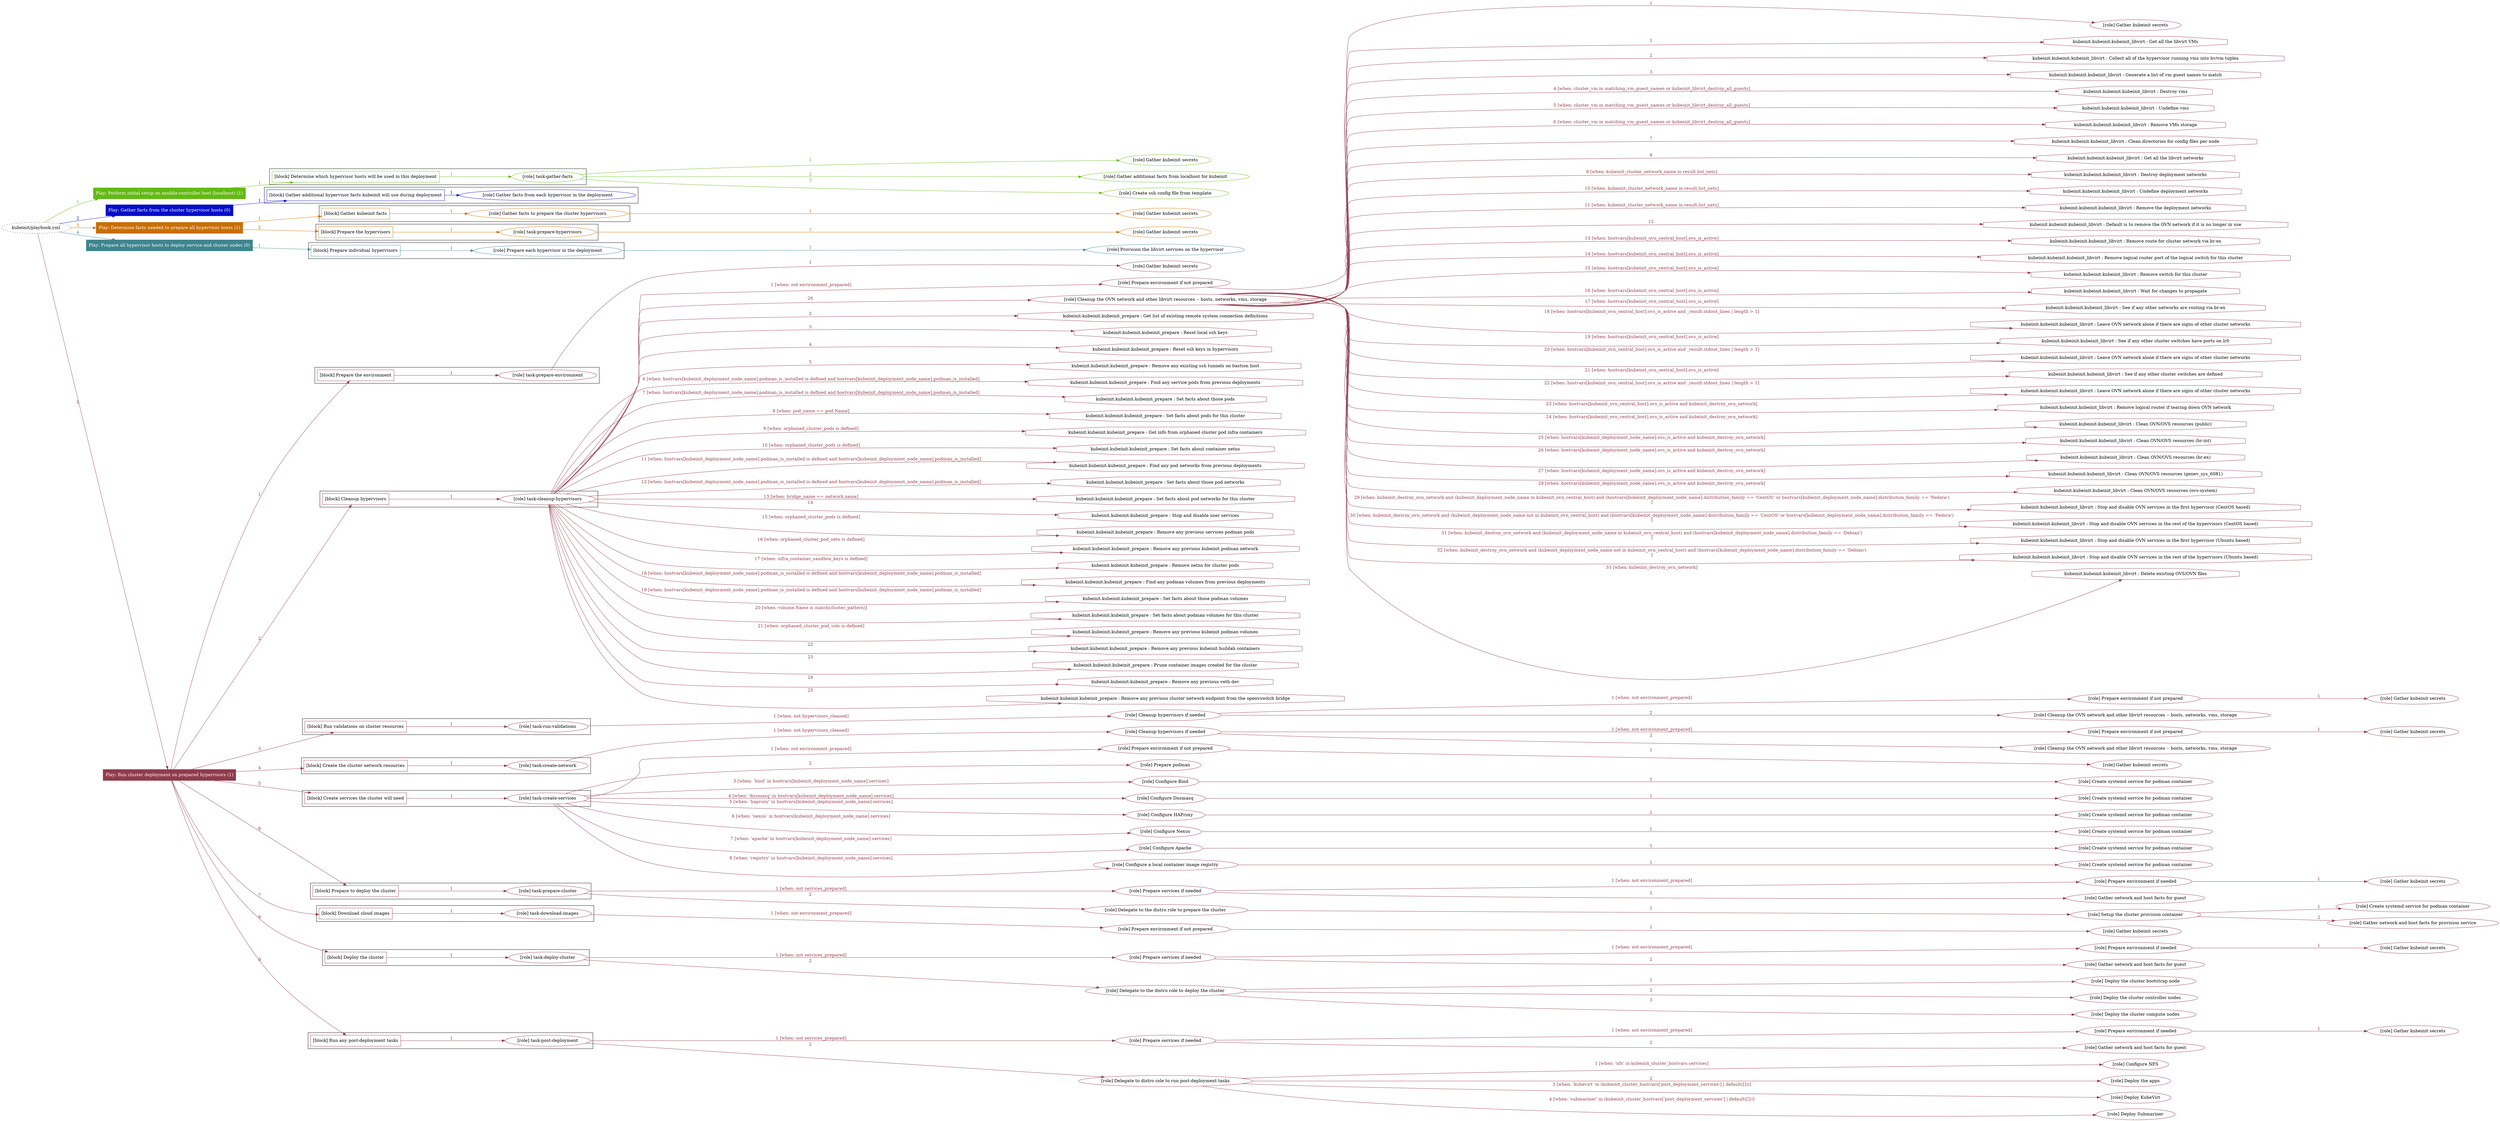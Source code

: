 digraph {
	graph [concentrate=true ordering=in rankdir=LR ratio=fill]
	edge [esep=5 sep=10]
	"kubeinit/playbook.yml" [URL="/home/runner/work/kubeinit/kubeinit/kubeinit/playbook.yml" id=playbook_474db97e style=dotted]
	play_bfb15bb2 [label="Play: Perform initial setup on ansible-controller host (localhost) (1)" URL="/home/runner/work/kubeinit/kubeinit/kubeinit/playbook.yml" color="#63ba12" fontcolor="#ffffff" id=play_bfb15bb2 shape=box style=filled tooltip=localhost]
	"kubeinit/playbook.yml" -> play_bfb15bb2 [label="1 " color="#63ba12" fontcolor="#63ba12" id=edge_eeb27f29 labeltooltip="1 " tooltip="1 "]
	subgraph "Gather kubeinit secrets" {
		role_d07c6435 [label="[role] Gather kubeinit secrets" URL="/home/runner/.ansible/collections/ansible_collections/kubeinit/kubeinit/roles/kubeinit_prepare/tasks/build_hypervisors_group.yml" color="#63ba12" id=role_d07c6435 tooltip="Gather kubeinit secrets"]
	}
	subgraph "Gather additional facts from localhost for kubeinit" {
		role_d40cf04d [label="[role] Gather additional facts from localhost for kubeinit" URL="/home/runner/.ansible/collections/ansible_collections/kubeinit/kubeinit/roles/kubeinit_prepare/tasks/build_hypervisors_group.yml" color="#63ba12" id=role_d40cf04d tooltip="Gather additional facts from localhost for kubeinit"]
	}
	subgraph "Create ssh config file from template" {
		role_fe3226f3 [label="[role] Create ssh config file from template" URL="/home/runner/.ansible/collections/ansible_collections/kubeinit/kubeinit/roles/kubeinit_prepare/tasks/build_hypervisors_group.yml" color="#63ba12" id=role_fe3226f3 tooltip="Create ssh config file from template"]
	}
	subgraph "task-gather-facts" {
		role_32e28143 [label="[role] task-gather-facts" URL="/home/runner/work/kubeinit/kubeinit/kubeinit/playbook.yml" color="#63ba12" id=role_32e28143 tooltip="task-gather-facts"]
		role_32e28143 -> role_d07c6435 [label="1 " color="#63ba12" fontcolor="#63ba12" id=edge_b8865365 labeltooltip="1 " tooltip="1 "]
		role_32e28143 -> role_d40cf04d [label="2 " color="#63ba12" fontcolor="#63ba12" id=edge_87b4d881 labeltooltip="2 " tooltip="2 "]
		role_32e28143 -> role_fe3226f3 [label="3 " color="#63ba12" fontcolor="#63ba12" id=edge_f12f1c2c labeltooltip="3 " tooltip="3 "]
	}
	subgraph "Play: Perform initial setup on ansible-controller host (localhost) (1)" {
		play_bfb15bb2 -> block_0ec40951 [label=1 color="#63ba12" fontcolor="#63ba12" id=edge_66283a9e labeltooltip=1 tooltip=1]
		subgraph cluster_block_0ec40951 {
			block_0ec40951 [label="[block] Determine which hypervisor hosts will be used in this deployment" URL="/home/runner/work/kubeinit/kubeinit/kubeinit/playbook.yml" color="#63ba12" id=block_0ec40951 labeltooltip="Determine which hypervisor hosts will be used in this deployment" shape=box tooltip="Determine which hypervisor hosts will be used in this deployment"]
			block_0ec40951 -> role_32e28143 [label="1 " color="#63ba12" fontcolor="#63ba12" id=edge_60b1a552 labeltooltip="1 " tooltip="1 "]
		}
	}
	play_69e3bfdf [label="Play: Gather facts from the cluster hypervisor hosts (0)" URL="/home/runner/work/kubeinit/kubeinit/kubeinit/playbook.yml" color="#040ec8" fontcolor="#ffffff" id=play_69e3bfdf shape=box style=filled tooltip="Play: Gather facts from the cluster hypervisor hosts (0)"]
	"kubeinit/playbook.yml" -> play_69e3bfdf [label="2 " color="#040ec8" fontcolor="#040ec8" id=edge_a89139ba labeltooltip="2 " tooltip="2 "]
	subgraph "Gather facts from each hypervisor in the deployment" {
		role_2ab6db88 [label="[role] Gather facts from each hypervisor in the deployment" URL="/home/runner/work/kubeinit/kubeinit/kubeinit/playbook.yml" color="#040ec8" id=role_2ab6db88 tooltip="Gather facts from each hypervisor in the deployment"]
	}
	subgraph "Play: Gather facts from the cluster hypervisor hosts (0)" {
		play_69e3bfdf -> block_22d3fc93 [label=1 color="#040ec8" fontcolor="#040ec8" id=edge_3fae3b0f labeltooltip=1 tooltip=1]
		subgraph cluster_block_22d3fc93 {
			block_22d3fc93 [label="[block] Gather additional hypervisor facts kubeinit will use during deployment" URL="/home/runner/work/kubeinit/kubeinit/kubeinit/playbook.yml" color="#040ec8" id=block_22d3fc93 labeltooltip="Gather additional hypervisor facts kubeinit will use during deployment" shape=box tooltip="Gather additional hypervisor facts kubeinit will use during deployment"]
			block_22d3fc93 -> role_2ab6db88 [label="1 " color="#040ec8" fontcolor="#040ec8" id=edge_4665df57 labeltooltip="1 " tooltip="1 "]
		}
	}
	play_99ff6980 [label="Play: Determine facts needed to prepare all hypervisor hosts (1)" URL="/home/runner/work/kubeinit/kubeinit/kubeinit/playbook.yml" color="#c86e04" fontcolor="#ffffff" id=play_99ff6980 shape=box style=filled tooltip=localhost]
	"kubeinit/playbook.yml" -> play_99ff6980 [label="3 " color="#c86e04" fontcolor="#c86e04" id=edge_4693b48f labeltooltip="3 " tooltip="3 "]
	subgraph "Gather kubeinit secrets" {
		role_1c80294a [label="[role] Gather kubeinit secrets" URL="/home/runner/.ansible/collections/ansible_collections/kubeinit/kubeinit/roles/kubeinit_prepare/tasks/gather_kubeinit_facts.yml" color="#c86e04" id=role_1c80294a tooltip="Gather kubeinit secrets"]
	}
	subgraph "Gather facts to prepare the cluster hypervisors" {
		role_51b56ecb [label="[role] Gather facts to prepare the cluster hypervisors" URL="/home/runner/work/kubeinit/kubeinit/kubeinit/playbook.yml" color="#c86e04" id=role_51b56ecb tooltip="Gather facts to prepare the cluster hypervisors"]
		role_51b56ecb -> role_1c80294a [label="1 " color="#c86e04" fontcolor="#c86e04" id=edge_b5faa6a9 labeltooltip="1 " tooltip="1 "]
	}
	subgraph "Gather kubeinit secrets" {
		role_a880b93c [label="[role] Gather kubeinit secrets" URL="/home/runner/.ansible/collections/ansible_collections/kubeinit/kubeinit/roles/kubeinit_prepare/tasks/gather_kubeinit_facts.yml" color="#c86e04" id=role_a880b93c tooltip="Gather kubeinit secrets"]
	}
	subgraph "task-prepare-hypervisors" {
		role_e94e28b0 [label="[role] task-prepare-hypervisors" URL="/home/runner/work/kubeinit/kubeinit/kubeinit/playbook.yml" color="#c86e04" id=role_e94e28b0 tooltip="task-prepare-hypervisors"]
		role_e94e28b0 -> role_a880b93c [label="1 " color="#c86e04" fontcolor="#c86e04" id=edge_7304fc33 labeltooltip="1 " tooltip="1 "]
	}
	subgraph "Play: Determine facts needed to prepare all hypervisor hosts (1)" {
		play_99ff6980 -> block_bc57a067 [label=1 color="#c86e04" fontcolor="#c86e04" id=edge_0de9ba2b labeltooltip=1 tooltip=1]
		subgraph cluster_block_bc57a067 {
			block_bc57a067 [label="[block] Gather kubeinit facts" URL="/home/runner/work/kubeinit/kubeinit/kubeinit/playbook.yml" color="#c86e04" id=block_bc57a067 labeltooltip="Gather kubeinit facts" shape=box tooltip="Gather kubeinit facts"]
			block_bc57a067 -> role_51b56ecb [label="1 " color="#c86e04" fontcolor="#c86e04" id=edge_6cce124e labeltooltip="1 " tooltip="1 "]
		}
		play_99ff6980 -> block_003b36bf [label=2 color="#c86e04" fontcolor="#c86e04" id=edge_958516d8 labeltooltip=2 tooltip=2]
		subgraph cluster_block_003b36bf {
			block_003b36bf [label="[block] Prepare the hypervisors" URL="/home/runner/work/kubeinit/kubeinit/kubeinit/playbook.yml" color="#c86e04" id=block_003b36bf labeltooltip="Prepare the hypervisors" shape=box tooltip="Prepare the hypervisors"]
			block_003b36bf -> role_e94e28b0 [label="1 " color="#c86e04" fontcolor="#c86e04" id=edge_16606611 labeltooltip="1 " tooltip="1 "]
		}
	}
	play_20723be2 [label="Play: Prepare all hypervisor hosts to deploy service and cluster nodes (0)" URL="/home/runner/work/kubeinit/kubeinit/kubeinit/playbook.yml" color="#3e858e" fontcolor="#ffffff" id=play_20723be2 shape=box style=filled tooltip="Play: Prepare all hypervisor hosts to deploy service and cluster nodes (0)"]
	"kubeinit/playbook.yml" -> play_20723be2 [label="4 " color="#3e858e" fontcolor="#3e858e" id=edge_e5e65130 labeltooltip="4 " tooltip="4 "]
	subgraph "Provision the libvirt services on the hypervisor" {
		role_116e493d [label="[role] Provision the libvirt services on the hypervisor" URL="/home/runner/.ansible/collections/ansible_collections/kubeinit/kubeinit/roles/kubeinit_prepare/tasks/prepare_hypervisor.yml" color="#3e858e" id=role_116e493d tooltip="Provision the libvirt services on the hypervisor"]
	}
	subgraph "Prepare each hypervisor in the deployment" {
		role_01dd5828 [label="[role] Prepare each hypervisor in the deployment" URL="/home/runner/work/kubeinit/kubeinit/kubeinit/playbook.yml" color="#3e858e" id=role_01dd5828 tooltip="Prepare each hypervisor in the deployment"]
		role_01dd5828 -> role_116e493d [label="1 " color="#3e858e" fontcolor="#3e858e" id=edge_78964270 labeltooltip="1 " tooltip="1 "]
	}
	subgraph "Play: Prepare all hypervisor hosts to deploy service and cluster nodes (0)" {
		play_20723be2 -> block_c6890b27 [label=1 color="#3e858e" fontcolor="#3e858e" id=edge_1c593f19 labeltooltip=1 tooltip=1]
		subgraph cluster_block_c6890b27 {
			block_c6890b27 [label="[block] Prepare individual hypervisors" URL="/home/runner/work/kubeinit/kubeinit/kubeinit/playbook.yml" color="#3e858e" id=block_c6890b27 labeltooltip="Prepare individual hypervisors" shape=box tooltip="Prepare individual hypervisors"]
			block_c6890b27 -> role_01dd5828 [label="1 " color="#3e858e" fontcolor="#3e858e" id=edge_f8c8db49 labeltooltip="1 " tooltip="1 "]
		}
	}
	play_cb5ae47f [label="Play: Run cluster deployment on prepared hypervisors (1)" URL="/home/runner/work/kubeinit/kubeinit/kubeinit/playbook.yml" color="#913b4d" fontcolor="#ffffff" id=play_cb5ae47f shape=box style=filled tooltip=localhost]
	"kubeinit/playbook.yml" -> play_cb5ae47f [label="5 " color="#913b4d" fontcolor="#913b4d" id=edge_b2d1ff2a labeltooltip="5 " tooltip="5 "]
	subgraph "Gather kubeinit secrets" {
		role_fbc43d12 [label="[role] Gather kubeinit secrets" URL="/home/runner/.ansible/collections/ansible_collections/kubeinit/kubeinit/roles/kubeinit_prepare/tasks/gather_kubeinit_facts.yml" color="#913b4d" id=role_fbc43d12 tooltip="Gather kubeinit secrets"]
	}
	subgraph "task-prepare-environment" {
		role_c184158e [label="[role] task-prepare-environment" URL="/home/runner/work/kubeinit/kubeinit/kubeinit/playbook.yml" color="#913b4d" id=role_c184158e tooltip="task-prepare-environment"]
		role_c184158e -> role_fbc43d12 [label="1 " color="#913b4d" fontcolor="#913b4d" id=edge_5952d2e8 labeltooltip="1 " tooltip="1 "]
	}
	subgraph "Gather kubeinit secrets" {
		role_1acac1fe [label="[role] Gather kubeinit secrets" URL="/home/runner/.ansible/collections/ansible_collections/kubeinit/kubeinit/roles/kubeinit_prepare/tasks/gather_kubeinit_facts.yml" color="#913b4d" id=role_1acac1fe tooltip="Gather kubeinit secrets"]
	}
	subgraph "Prepare environment if not prepared" {
		role_b852cace [label="[role] Prepare environment if not prepared" URL="/home/runner/.ansible/collections/ansible_collections/kubeinit/kubeinit/roles/kubeinit_prepare/tasks/cleanup_hypervisors.yml" color="#913b4d" id=role_b852cace tooltip="Prepare environment if not prepared"]
		role_b852cace -> role_1acac1fe [label="1 " color="#913b4d" fontcolor="#913b4d" id=edge_ac6bf47d labeltooltip="1 " tooltip="1 "]
	}
	subgraph "Cleanup the OVN network and other libvirt resources -- hosts, networks, vms, storage" {
		role_e25357a7 [label="[role] Cleanup the OVN network and other libvirt resources -- hosts, networks, vms, storage" URL="/home/runner/.ansible/collections/ansible_collections/kubeinit/kubeinit/roles/kubeinit_prepare/tasks/cleanup_hypervisors.yml" color="#913b4d" id=role_e25357a7 tooltip="Cleanup the OVN network and other libvirt resources -- hosts, networks, vms, storage"]
		task_e9ae1b9a [label="kubeinit.kubeinit.kubeinit_libvirt : Get all the libvirt VMs" URL="/home/runner/.ansible/collections/ansible_collections/kubeinit/kubeinit/roles/kubeinit_libvirt/tasks/cleanup_libvirt.yml" color="#913b4d" id=task_e9ae1b9a shape=octagon tooltip="kubeinit.kubeinit.kubeinit_libvirt : Get all the libvirt VMs"]
		role_e25357a7 -> task_e9ae1b9a [label="1 " color="#913b4d" fontcolor="#913b4d" id=edge_ebfc423d labeltooltip="1 " tooltip="1 "]
		task_dafef674 [label="kubeinit.kubeinit.kubeinit_libvirt : Collect all of the hypervisor running vms into hv/vm tuples" URL="/home/runner/.ansible/collections/ansible_collections/kubeinit/kubeinit/roles/kubeinit_libvirt/tasks/cleanup_libvirt.yml" color="#913b4d" id=task_dafef674 shape=octagon tooltip="kubeinit.kubeinit.kubeinit_libvirt : Collect all of the hypervisor running vms into hv/vm tuples"]
		role_e25357a7 -> task_dafef674 [label="2 " color="#913b4d" fontcolor="#913b4d" id=edge_4657a440 labeltooltip="2 " tooltip="2 "]
		task_d9767106 [label="kubeinit.kubeinit.kubeinit_libvirt : Generate a list of vm guest names to match" URL="/home/runner/.ansible/collections/ansible_collections/kubeinit/kubeinit/roles/kubeinit_libvirt/tasks/cleanup_libvirt.yml" color="#913b4d" id=task_d9767106 shape=octagon tooltip="kubeinit.kubeinit.kubeinit_libvirt : Generate a list of vm guest names to match"]
		role_e25357a7 -> task_d9767106 [label="3 " color="#913b4d" fontcolor="#913b4d" id=edge_839ab51a labeltooltip="3 " tooltip="3 "]
		task_f0bfac78 [label="kubeinit.kubeinit.kubeinit_libvirt : Destroy vms" URL="/home/runner/.ansible/collections/ansible_collections/kubeinit/kubeinit/roles/kubeinit_libvirt/tasks/cleanup_libvirt.yml" color="#913b4d" id=task_f0bfac78 shape=octagon tooltip="kubeinit.kubeinit.kubeinit_libvirt : Destroy vms"]
		role_e25357a7 -> task_f0bfac78 [label="4 [when: cluster_vm in matching_vm_guest_names or kubeinit_libvirt_destroy_all_guests]" color="#913b4d" fontcolor="#913b4d" id=edge_3b4834a5 labeltooltip="4 [when: cluster_vm in matching_vm_guest_names or kubeinit_libvirt_destroy_all_guests]" tooltip="4 [when: cluster_vm in matching_vm_guest_names or kubeinit_libvirt_destroy_all_guests]"]
		task_aac8777d [label="kubeinit.kubeinit.kubeinit_libvirt : Undefine vms" URL="/home/runner/.ansible/collections/ansible_collections/kubeinit/kubeinit/roles/kubeinit_libvirt/tasks/cleanup_libvirt.yml" color="#913b4d" id=task_aac8777d shape=octagon tooltip="kubeinit.kubeinit.kubeinit_libvirt : Undefine vms"]
		role_e25357a7 -> task_aac8777d [label="5 [when: cluster_vm in matching_vm_guest_names or kubeinit_libvirt_destroy_all_guests]" color="#913b4d" fontcolor="#913b4d" id=edge_41c37d20 labeltooltip="5 [when: cluster_vm in matching_vm_guest_names or kubeinit_libvirt_destroy_all_guests]" tooltip="5 [when: cluster_vm in matching_vm_guest_names or kubeinit_libvirt_destroy_all_guests]"]
		task_6f9ec3ad [label="kubeinit.kubeinit.kubeinit_libvirt : Remove VMs storage" URL="/home/runner/.ansible/collections/ansible_collections/kubeinit/kubeinit/roles/kubeinit_libvirt/tasks/cleanup_libvirt.yml" color="#913b4d" id=task_6f9ec3ad shape=octagon tooltip="kubeinit.kubeinit.kubeinit_libvirt : Remove VMs storage"]
		role_e25357a7 -> task_6f9ec3ad [label="6 [when: cluster_vm in matching_vm_guest_names or kubeinit_libvirt_destroy_all_guests]" color="#913b4d" fontcolor="#913b4d" id=edge_2715cc6a labeltooltip="6 [when: cluster_vm in matching_vm_guest_names or kubeinit_libvirt_destroy_all_guests]" tooltip="6 [when: cluster_vm in matching_vm_guest_names or kubeinit_libvirt_destroy_all_guests]"]
		task_8d94ee33 [label="kubeinit.kubeinit.kubeinit_libvirt : Clean directories for config files per node" URL="/home/runner/.ansible/collections/ansible_collections/kubeinit/kubeinit/roles/kubeinit_libvirt/tasks/cleanup_libvirt.yml" color="#913b4d" id=task_8d94ee33 shape=octagon tooltip="kubeinit.kubeinit.kubeinit_libvirt : Clean directories for config files per node"]
		role_e25357a7 -> task_8d94ee33 [label="7 " color="#913b4d" fontcolor="#913b4d" id=edge_9b6511a6 labeltooltip="7 " tooltip="7 "]
		task_7fb01845 [label="kubeinit.kubeinit.kubeinit_libvirt : Get all the libvirt networks" URL="/home/runner/.ansible/collections/ansible_collections/kubeinit/kubeinit/roles/kubeinit_libvirt/tasks/cleanup_libvirt.yml" color="#913b4d" id=task_7fb01845 shape=octagon tooltip="kubeinit.kubeinit.kubeinit_libvirt : Get all the libvirt networks"]
		role_e25357a7 -> task_7fb01845 [label="8 " color="#913b4d" fontcolor="#913b4d" id=edge_91f1660e labeltooltip="8 " tooltip="8 "]
		task_57633928 [label="kubeinit.kubeinit.kubeinit_libvirt : Destroy deployment networks" URL="/home/runner/.ansible/collections/ansible_collections/kubeinit/kubeinit/roles/kubeinit_libvirt/tasks/cleanup_libvirt.yml" color="#913b4d" id=task_57633928 shape=octagon tooltip="kubeinit.kubeinit.kubeinit_libvirt : Destroy deployment networks"]
		role_e25357a7 -> task_57633928 [label="9 [when: kubeinit_cluster_network_name in result.list_nets]" color="#913b4d" fontcolor="#913b4d" id=edge_61c9cb5d labeltooltip="9 [when: kubeinit_cluster_network_name in result.list_nets]" tooltip="9 [when: kubeinit_cluster_network_name in result.list_nets]"]
		task_fa7c8996 [label="kubeinit.kubeinit.kubeinit_libvirt : Undefine deployment networks" URL="/home/runner/.ansible/collections/ansible_collections/kubeinit/kubeinit/roles/kubeinit_libvirt/tasks/cleanup_libvirt.yml" color="#913b4d" id=task_fa7c8996 shape=octagon tooltip="kubeinit.kubeinit.kubeinit_libvirt : Undefine deployment networks"]
		role_e25357a7 -> task_fa7c8996 [label="10 [when: kubeinit_cluster_network_name in result.list_nets]" color="#913b4d" fontcolor="#913b4d" id=edge_64784ae8 labeltooltip="10 [when: kubeinit_cluster_network_name in result.list_nets]" tooltip="10 [when: kubeinit_cluster_network_name in result.list_nets]"]
		task_877f13ae [label="kubeinit.kubeinit.kubeinit_libvirt : Remove the deployment networks" URL="/home/runner/.ansible/collections/ansible_collections/kubeinit/kubeinit/roles/kubeinit_libvirt/tasks/cleanup_libvirt.yml" color="#913b4d" id=task_877f13ae shape=octagon tooltip="kubeinit.kubeinit.kubeinit_libvirt : Remove the deployment networks"]
		role_e25357a7 -> task_877f13ae [label="11 [when: kubeinit_cluster_network_name in result.list_nets]" color="#913b4d" fontcolor="#913b4d" id=edge_8e480ddd labeltooltip="11 [when: kubeinit_cluster_network_name in result.list_nets]" tooltip="11 [when: kubeinit_cluster_network_name in result.list_nets]"]
		task_10995bcb [label="kubeinit.kubeinit.kubeinit_libvirt : Default is to remove the OVN network if it is no longer in use" URL="/home/runner/.ansible/collections/ansible_collections/kubeinit/kubeinit/roles/kubeinit_libvirt/tasks/cleanup_libvirt.yml" color="#913b4d" id=task_10995bcb shape=octagon tooltip="kubeinit.kubeinit.kubeinit_libvirt : Default is to remove the OVN network if it is no longer in use"]
		role_e25357a7 -> task_10995bcb [label="12 " color="#913b4d" fontcolor="#913b4d" id=edge_a4b1ff88 labeltooltip="12 " tooltip="12 "]
		task_670aaaf3 [label="kubeinit.kubeinit.kubeinit_libvirt : Remove route for cluster network via br-ex" URL="/home/runner/.ansible/collections/ansible_collections/kubeinit/kubeinit/roles/kubeinit_libvirt/tasks/cleanup_libvirt.yml" color="#913b4d" id=task_670aaaf3 shape=octagon tooltip="kubeinit.kubeinit.kubeinit_libvirt : Remove route for cluster network via br-ex"]
		role_e25357a7 -> task_670aaaf3 [label="13 [when: hostvars[kubeinit_ovn_central_host].ovs_is_active]" color="#913b4d" fontcolor="#913b4d" id=edge_2f443194 labeltooltip="13 [when: hostvars[kubeinit_ovn_central_host].ovs_is_active]" tooltip="13 [when: hostvars[kubeinit_ovn_central_host].ovs_is_active]"]
		task_ad7e4b44 [label="kubeinit.kubeinit.kubeinit_libvirt : Remove logical router port of the logical switch for this cluster" URL="/home/runner/.ansible/collections/ansible_collections/kubeinit/kubeinit/roles/kubeinit_libvirt/tasks/cleanup_libvirt.yml" color="#913b4d" id=task_ad7e4b44 shape=octagon tooltip="kubeinit.kubeinit.kubeinit_libvirt : Remove logical router port of the logical switch for this cluster"]
		role_e25357a7 -> task_ad7e4b44 [label="14 [when: hostvars[kubeinit_ovn_central_host].ovs_is_active]" color="#913b4d" fontcolor="#913b4d" id=edge_9a4c5a20 labeltooltip="14 [when: hostvars[kubeinit_ovn_central_host].ovs_is_active]" tooltip="14 [when: hostvars[kubeinit_ovn_central_host].ovs_is_active]"]
		task_42c7b915 [label="kubeinit.kubeinit.kubeinit_libvirt : Remove switch for this cluster" URL="/home/runner/.ansible/collections/ansible_collections/kubeinit/kubeinit/roles/kubeinit_libvirt/tasks/cleanup_libvirt.yml" color="#913b4d" id=task_42c7b915 shape=octagon tooltip="kubeinit.kubeinit.kubeinit_libvirt : Remove switch for this cluster"]
		role_e25357a7 -> task_42c7b915 [label="15 [when: hostvars[kubeinit_ovn_central_host].ovs_is_active]" color="#913b4d" fontcolor="#913b4d" id=edge_d5808a54 labeltooltip="15 [when: hostvars[kubeinit_ovn_central_host].ovs_is_active]" tooltip="15 [when: hostvars[kubeinit_ovn_central_host].ovs_is_active]"]
		task_3df2122a [label="kubeinit.kubeinit.kubeinit_libvirt : Wait for changes to propagate" URL="/home/runner/.ansible/collections/ansible_collections/kubeinit/kubeinit/roles/kubeinit_libvirt/tasks/cleanup_libvirt.yml" color="#913b4d" id=task_3df2122a shape=octagon tooltip="kubeinit.kubeinit.kubeinit_libvirt : Wait for changes to propagate"]
		role_e25357a7 -> task_3df2122a [label="16 [when: hostvars[kubeinit_ovn_central_host].ovs_is_active]" color="#913b4d" fontcolor="#913b4d" id=edge_72473dc3 labeltooltip="16 [when: hostvars[kubeinit_ovn_central_host].ovs_is_active]" tooltip="16 [when: hostvars[kubeinit_ovn_central_host].ovs_is_active]"]
		task_f7983601 [label="kubeinit.kubeinit.kubeinit_libvirt : See if any other networks are routing via br-ex" URL="/home/runner/.ansible/collections/ansible_collections/kubeinit/kubeinit/roles/kubeinit_libvirt/tasks/cleanup_libvirt.yml" color="#913b4d" id=task_f7983601 shape=octagon tooltip="kubeinit.kubeinit.kubeinit_libvirt : See if any other networks are routing via br-ex"]
		role_e25357a7 -> task_f7983601 [label="17 [when: hostvars[kubeinit_ovn_central_host].ovs_is_active]" color="#913b4d" fontcolor="#913b4d" id=edge_42333978 labeltooltip="17 [when: hostvars[kubeinit_ovn_central_host].ovs_is_active]" tooltip="17 [when: hostvars[kubeinit_ovn_central_host].ovs_is_active]"]
		task_9699cc49 [label="kubeinit.kubeinit.kubeinit_libvirt : Leave OVN network alone if there are signs of other cluster networks" URL="/home/runner/.ansible/collections/ansible_collections/kubeinit/kubeinit/roles/kubeinit_libvirt/tasks/cleanup_libvirt.yml" color="#913b4d" id=task_9699cc49 shape=octagon tooltip="kubeinit.kubeinit.kubeinit_libvirt : Leave OVN network alone if there are signs of other cluster networks"]
		role_e25357a7 -> task_9699cc49 [label="18 [when: hostvars[kubeinit_ovn_central_host].ovs_is_active and _result.stdout_lines | length > 1]" color="#913b4d" fontcolor="#913b4d" id=edge_1fc1d18a labeltooltip="18 [when: hostvars[kubeinit_ovn_central_host].ovs_is_active and _result.stdout_lines | length > 1]" tooltip="18 [when: hostvars[kubeinit_ovn_central_host].ovs_is_active and _result.stdout_lines | length > 1]"]
		task_e389a21f [label="kubeinit.kubeinit.kubeinit_libvirt : See if any other cluster switches have ports on lr0" URL="/home/runner/.ansible/collections/ansible_collections/kubeinit/kubeinit/roles/kubeinit_libvirt/tasks/cleanup_libvirt.yml" color="#913b4d" id=task_e389a21f shape=octagon tooltip="kubeinit.kubeinit.kubeinit_libvirt : See if any other cluster switches have ports on lr0"]
		role_e25357a7 -> task_e389a21f [label="19 [when: hostvars[kubeinit_ovn_central_host].ovs_is_active]" color="#913b4d" fontcolor="#913b4d" id=edge_620b5c6b labeltooltip="19 [when: hostvars[kubeinit_ovn_central_host].ovs_is_active]" tooltip="19 [when: hostvars[kubeinit_ovn_central_host].ovs_is_active]"]
		task_23df01ff [label="kubeinit.kubeinit.kubeinit_libvirt : Leave OVN network alone if there are signs of other cluster networks" URL="/home/runner/.ansible/collections/ansible_collections/kubeinit/kubeinit/roles/kubeinit_libvirt/tasks/cleanup_libvirt.yml" color="#913b4d" id=task_23df01ff shape=octagon tooltip="kubeinit.kubeinit.kubeinit_libvirt : Leave OVN network alone if there are signs of other cluster networks"]
		role_e25357a7 -> task_23df01ff [label="20 [when: hostvars[kubeinit_ovn_central_host].ovs_is_active and _result.stdout_lines | length > 1]" color="#913b4d" fontcolor="#913b4d" id=edge_b9812e4a labeltooltip="20 [when: hostvars[kubeinit_ovn_central_host].ovs_is_active and _result.stdout_lines | length > 1]" tooltip="20 [when: hostvars[kubeinit_ovn_central_host].ovs_is_active and _result.stdout_lines | length > 1]"]
		task_28414537 [label="kubeinit.kubeinit.kubeinit_libvirt : See if any other cluster switches are defined" URL="/home/runner/.ansible/collections/ansible_collections/kubeinit/kubeinit/roles/kubeinit_libvirt/tasks/cleanup_libvirt.yml" color="#913b4d" id=task_28414537 shape=octagon tooltip="kubeinit.kubeinit.kubeinit_libvirt : See if any other cluster switches are defined"]
		role_e25357a7 -> task_28414537 [label="21 [when: hostvars[kubeinit_ovn_central_host].ovs_is_active]" color="#913b4d" fontcolor="#913b4d" id=edge_c75ccee4 labeltooltip="21 [when: hostvars[kubeinit_ovn_central_host].ovs_is_active]" tooltip="21 [when: hostvars[kubeinit_ovn_central_host].ovs_is_active]"]
		task_72ffb758 [label="kubeinit.kubeinit.kubeinit_libvirt : Leave OVN network alone if there are signs of other cluster networks" URL="/home/runner/.ansible/collections/ansible_collections/kubeinit/kubeinit/roles/kubeinit_libvirt/tasks/cleanup_libvirt.yml" color="#913b4d" id=task_72ffb758 shape=octagon tooltip="kubeinit.kubeinit.kubeinit_libvirt : Leave OVN network alone if there are signs of other cluster networks"]
		role_e25357a7 -> task_72ffb758 [label="22 [when: hostvars[kubeinit_ovn_central_host].ovs_is_active and _result.stdout_lines | length > 1]" color="#913b4d" fontcolor="#913b4d" id=edge_5d01ef61 labeltooltip="22 [when: hostvars[kubeinit_ovn_central_host].ovs_is_active and _result.stdout_lines | length > 1]" tooltip="22 [when: hostvars[kubeinit_ovn_central_host].ovs_is_active and _result.stdout_lines | length > 1]"]
		task_397775cb [label="kubeinit.kubeinit.kubeinit_libvirt : Remove logical router if tearing down OVN network" URL="/home/runner/.ansible/collections/ansible_collections/kubeinit/kubeinit/roles/kubeinit_libvirt/tasks/cleanup_libvirt.yml" color="#913b4d" id=task_397775cb shape=octagon tooltip="kubeinit.kubeinit.kubeinit_libvirt : Remove logical router if tearing down OVN network"]
		role_e25357a7 -> task_397775cb [label="23 [when: hostvars[kubeinit_ovn_central_host].ovs_is_active and kubeinit_destroy_ovn_network]" color="#913b4d" fontcolor="#913b4d" id=edge_f03f5771 labeltooltip="23 [when: hostvars[kubeinit_ovn_central_host].ovs_is_active and kubeinit_destroy_ovn_network]" tooltip="23 [when: hostvars[kubeinit_ovn_central_host].ovs_is_active and kubeinit_destroy_ovn_network]"]
		task_e7047c5c [label="kubeinit.kubeinit.kubeinit_libvirt : Clean OVN/OVS resources (public)" URL="/home/runner/.ansible/collections/ansible_collections/kubeinit/kubeinit/roles/kubeinit_libvirt/tasks/cleanup_libvirt.yml" color="#913b4d" id=task_e7047c5c shape=octagon tooltip="kubeinit.kubeinit.kubeinit_libvirt : Clean OVN/OVS resources (public)"]
		role_e25357a7 -> task_e7047c5c [label="24 [when: hostvars[kubeinit_ovn_central_host].ovs_is_active and kubeinit_destroy_ovn_network]" color="#913b4d" fontcolor="#913b4d" id=edge_fc20725c labeltooltip="24 [when: hostvars[kubeinit_ovn_central_host].ovs_is_active and kubeinit_destroy_ovn_network]" tooltip="24 [when: hostvars[kubeinit_ovn_central_host].ovs_is_active and kubeinit_destroy_ovn_network]"]
		task_678d860e [label="kubeinit.kubeinit.kubeinit_libvirt : Clean OVN/OVS resources (br-int)" URL="/home/runner/.ansible/collections/ansible_collections/kubeinit/kubeinit/roles/kubeinit_libvirt/tasks/cleanup_libvirt.yml" color="#913b4d" id=task_678d860e shape=octagon tooltip="kubeinit.kubeinit.kubeinit_libvirt : Clean OVN/OVS resources (br-int)"]
		role_e25357a7 -> task_678d860e [label="25 [when: hostvars[kubeinit_deployment_node_name].ovs_is_active and kubeinit_destroy_ovn_network]" color="#913b4d" fontcolor="#913b4d" id=edge_200e38d7 labeltooltip="25 [when: hostvars[kubeinit_deployment_node_name].ovs_is_active and kubeinit_destroy_ovn_network]" tooltip="25 [when: hostvars[kubeinit_deployment_node_name].ovs_is_active and kubeinit_destroy_ovn_network]"]
		task_b882dc0b [label="kubeinit.kubeinit.kubeinit_libvirt : Clean OVN/OVS resources (br-ex)" URL="/home/runner/.ansible/collections/ansible_collections/kubeinit/kubeinit/roles/kubeinit_libvirt/tasks/cleanup_libvirt.yml" color="#913b4d" id=task_b882dc0b shape=octagon tooltip="kubeinit.kubeinit.kubeinit_libvirt : Clean OVN/OVS resources (br-ex)"]
		role_e25357a7 -> task_b882dc0b [label="26 [when: hostvars[kubeinit_deployment_node_name].ovs_is_active and kubeinit_destroy_ovn_network]" color="#913b4d" fontcolor="#913b4d" id=edge_5fdd72aa labeltooltip="26 [when: hostvars[kubeinit_deployment_node_name].ovs_is_active and kubeinit_destroy_ovn_network]" tooltip="26 [when: hostvars[kubeinit_deployment_node_name].ovs_is_active and kubeinit_destroy_ovn_network]"]
		task_76db299c [label="kubeinit.kubeinit.kubeinit_libvirt : Clean OVN/OVS resources (genev_sys_6081)" URL="/home/runner/.ansible/collections/ansible_collections/kubeinit/kubeinit/roles/kubeinit_libvirt/tasks/cleanup_libvirt.yml" color="#913b4d" id=task_76db299c shape=octagon tooltip="kubeinit.kubeinit.kubeinit_libvirt : Clean OVN/OVS resources (genev_sys_6081)"]
		role_e25357a7 -> task_76db299c [label="27 [when: hostvars[kubeinit_deployment_node_name].ovs_is_active and kubeinit_destroy_ovn_network]" color="#913b4d" fontcolor="#913b4d" id=edge_507181d8 labeltooltip="27 [when: hostvars[kubeinit_deployment_node_name].ovs_is_active and kubeinit_destroy_ovn_network]" tooltip="27 [when: hostvars[kubeinit_deployment_node_name].ovs_is_active and kubeinit_destroy_ovn_network]"]
		task_6a550b41 [label="kubeinit.kubeinit.kubeinit_libvirt : Clean OVN/OVS resources (ovs-system)" URL="/home/runner/.ansible/collections/ansible_collections/kubeinit/kubeinit/roles/kubeinit_libvirt/tasks/cleanup_libvirt.yml" color="#913b4d" id=task_6a550b41 shape=octagon tooltip="kubeinit.kubeinit.kubeinit_libvirt : Clean OVN/OVS resources (ovs-system)"]
		role_e25357a7 -> task_6a550b41 [label="28 [when: hostvars[kubeinit_deployment_node_name].ovs_is_active and kubeinit_destroy_ovn_network]" color="#913b4d" fontcolor="#913b4d" id=edge_e9a9ff2f labeltooltip="28 [when: hostvars[kubeinit_deployment_node_name].ovs_is_active and kubeinit_destroy_ovn_network]" tooltip="28 [when: hostvars[kubeinit_deployment_node_name].ovs_is_active and kubeinit_destroy_ovn_network]"]
		task_0ad8107f [label="kubeinit.kubeinit.kubeinit_libvirt : Stop and disable OVN services in the first hypervisor (CentOS based)" URL="/home/runner/.ansible/collections/ansible_collections/kubeinit/kubeinit/roles/kubeinit_libvirt/tasks/cleanup_libvirt.yml" color="#913b4d" id=task_0ad8107f shape=octagon tooltip="kubeinit.kubeinit.kubeinit_libvirt : Stop and disable OVN services in the first hypervisor (CentOS based)"]
		role_e25357a7 -> task_0ad8107f [label="29 [when: kubeinit_destroy_ovn_network and (kubeinit_deployment_node_name in kubeinit_ovn_central_host) and (hostvars[kubeinit_deployment_node_name].distribution_family == 'CentOS' or hostvars[kubeinit_deployment_node_name].distribution_family == 'Fedora')
]" color="#913b4d" fontcolor="#913b4d" id=edge_2910f0bc labeltooltip="29 [when: kubeinit_destroy_ovn_network and (kubeinit_deployment_node_name in kubeinit_ovn_central_host) and (hostvars[kubeinit_deployment_node_name].distribution_family == 'CentOS' or hostvars[kubeinit_deployment_node_name].distribution_family == 'Fedora')
]" tooltip="29 [when: kubeinit_destroy_ovn_network and (kubeinit_deployment_node_name in kubeinit_ovn_central_host) and (hostvars[kubeinit_deployment_node_name].distribution_family == 'CentOS' or hostvars[kubeinit_deployment_node_name].distribution_family == 'Fedora')
]"]
		task_442bb2a6 [label="kubeinit.kubeinit.kubeinit_libvirt : Stop and disable OVN services in the rest of the hypervisors (CentOS based)" URL="/home/runner/.ansible/collections/ansible_collections/kubeinit/kubeinit/roles/kubeinit_libvirt/tasks/cleanup_libvirt.yml" color="#913b4d" id=task_442bb2a6 shape=octagon tooltip="kubeinit.kubeinit.kubeinit_libvirt : Stop and disable OVN services in the rest of the hypervisors (CentOS based)"]
		role_e25357a7 -> task_442bb2a6 [label="30 [when: kubeinit_destroy_ovn_network and (kubeinit_deployment_node_name not in kubeinit_ovn_central_host) and (hostvars[kubeinit_deployment_node_name].distribution_family == 'CentOS' or hostvars[kubeinit_deployment_node_name].distribution_family == 'Fedora')
]" color="#913b4d" fontcolor="#913b4d" id=edge_afdb9984 labeltooltip="30 [when: kubeinit_destroy_ovn_network and (kubeinit_deployment_node_name not in kubeinit_ovn_central_host) and (hostvars[kubeinit_deployment_node_name].distribution_family == 'CentOS' or hostvars[kubeinit_deployment_node_name].distribution_family == 'Fedora')
]" tooltip="30 [when: kubeinit_destroy_ovn_network and (kubeinit_deployment_node_name not in kubeinit_ovn_central_host) and (hostvars[kubeinit_deployment_node_name].distribution_family == 'CentOS' or hostvars[kubeinit_deployment_node_name].distribution_family == 'Fedora')
]"]
		task_5dbf5b33 [label="kubeinit.kubeinit.kubeinit_libvirt : Stop and disable OVN services in the first hypervisor (Ubuntu based)" URL="/home/runner/.ansible/collections/ansible_collections/kubeinit/kubeinit/roles/kubeinit_libvirt/tasks/cleanup_libvirt.yml" color="#913b4d" id=task_5dbf5b33 shape=octagon tooltip="kubeinit.kubeinit.kubeinit_libvirt : Stop and disable OVN services in the first hypervisor (Ubuntu based)"]
		role_e25357a7 -> task_5dbf5b33 [label="31 [when: kubeinit_destroy_ovn_network and (kubeinit_deployment_node_name in kubeinit_ovn_central_host) and (hostvars[kubeinit_deployment_node_name].distribution_family == 'Debian')
]" color="#913b4d" fontcolor="#913b4d" id=edge_250e81e5 labeltooltip="31 [when: kubeinit_destroy_ovn_network and (kubeinit_deployment_node_name in kubeinit_ovn_central_host) and (hostvars[kubeinit_deployment_node_name].distribution_family == 'Debian')
]" tooltip="31 [when: kubeinit_destroy_ovn_network and (kubeinit_deployment_node_name in kubeinit_ovn_central_host) and (hostvars[kubeinit_deployment_node_name].distribution_family == 'Debian')
]"]
		task_cd9e7e50 [label="kubeinit.kubeinit.kubeinit_libvirt : Stop and disable OVN services in the rest of the hypervisors (Ubuntu based)" URL="/home/runner/.ansible/collections/ansible_collections/kubeinit/kubeinit/roles/kubeinit_libvirt/tasks/cleanup_libvirt.yml" color="#913b4d" id=task_cd9e7e50 shape=octagon tooltip="kubeinit.kubeinit.kubeinit_libvirt : Stop and disable OVN services in the rest of the hypervisors (Ubuntu based)"]
		role_e25357a7 -> task_cd9e7e50 [label="32 [when: kubeinit_destroy_ovn_network and (kubeinit_deployment_node_name not in kubeinit_ovn_central_host) and (hostvars[kubeinit_deployment_node_name].distribution_family == 'Debian')
]" color="#913b4d" fontcolor="#913b4d" id=edge_765ebcd6 labeltooltip="32 [when: kubeinit_destroy_ovn_network and (kubeinit_deployment_node_name not in kubeinit_ovn_central_host) and (hostvars[kubeinit_deployment_node_name].distribution_family == 'Debian')
]" tooltip="32 [when: kubeinit_destroy_ovn_network and (kubeinit_deployment_node_name not in kubeinit_ovn_central_host) and (hostvars[kubeinit_deployment_node_name].distribution_family == 'Debian')
]"]
		task_e5c49f0a [label="kubeinit.kubeinit.kubeinit_libvirt : Delete existing OVS/OVN files" URL="/home/runner/.ansible/collections/ansible_collections/kubeinit/kubeinit/roles/kubeinit_libvirt/tasks/cleanup_libvirt.yml" color="#913b4d" id=task_e5c49f0a shape=octagon tooltip="kubeinit.kubeinit.kubeinit_libvirt : Delete existing OVS/OVN files"]
		role_e25357a7 -> task_e5c49f0a [label="33 [when: kubeinit_destroy_ovn_network]" color="#913b4d" fontcolor="#913b4d" id=edge_9ff319fd labeltooltip="33 [when: kubeinit_destroy_ovn_network]" tooltip="33 [when: kubeinit_destroy_ovn_network]"]
	}
	subgraph "task-cleanup-hypervisors" {
		role_d79d8f24 [label="[role] task-cleanup-hypervisors" URL="/home/runner/work/kubeinit/kubeinit/kubeinit/playbook.yml" color="#913b4d" id=role_d79d8f24 tooltip="task-cleanup-hypervisors"]
		role_d79d8f24 -> role_b852cace [label="1 [when: not environment_prepared]" color="#913b4d" fontcolor="#913b4d" id=edge_3f4d5ea2 labeltooltip="1 [when: not environment_prepared]" tooltip="1 [when: not environment_prepared]"]
		task_e4af7539 [label="kubeinit.kubeinit.kubeinit_prepare : Get list of existing remote system connection definitions" URL="/home/runner/.ansible/collections/ansible_collections/kubeinit/kubeinit/roles/kubeinit_prepare/tasks/cleanup_hypervisors.yml" color="#913b4d" id=task_e4af7539 shape=octagon tooltip="kubeinit.kubeinit.kubeinit_prepare : Get list of existing remote system connection definitions"]
		role_d79d8f24 -> task_e4af7539 [label="2 " color="#913b4d" fontcolor="#913b4d" id=edge_e350cf80 labeltooltip="2 " tooltip="2 "]
		task_0c6356b4 [label="kubeinit.kubeinit.kubeinit_prepare : Reset local ssh keys" URL="/home/runner/.ansible/collections/ansible_collections/kubeinit/kubeinit/roles/kubeinit_prepare/tasks/cleanup_hypervisors.yml" color="#913b4d" id=task_0c6356b4 shape=octagon tooltip="kubeinit.kubeinit.kubeinit_prepare : Reset local ssh keys"]
		role_d79d8f24 -> task_0c6356b4 [label="3 " color="#913b4d" fontcolor="#913b4d" id=edge_09983073 labeltooltip="3 " tooltip="3 "]
		task_b5560ee3 [label="kubeinit.kubeinit.kubeinit_prepare : Reset ssh keys in hypervisors" URL="/home/runner/.ansible/collections/ansible_collections/kubeinit/kubeinit/roles/kubeinit_prepare/tasks/cleanup_hypervisors.yml" color="#913b4d" id=task_b5560ee3 shape=octagon tooltip="kubeinit.kubeinit.kubeinit_prepare : Reset ssh keys in hypervisors"]
		role_d79d8f24 -> task_b5560ee3 [label="4 " color="#913b4d" fontcolor="#913b4d" id=edge_e1806c1b labeltooltip="4 " tooltip="4 "]
		task_b348e34c [label="kubeinit.kubeinit.kubeinit_prepare : Remove any existing ssh tunnels on bastion host" URL="/home/runner/.ansible/collections/ansible_collections/kubeinit/kubeinit/roles/kubeinit_prepare/tasks/cleanup_hypervisors.yml" color="#913b4d" id=task_b348e34c shape=octagon tooltip="kubeinit.kubeinit.kubeinit_prepare : Remove any existing ssh tunnels on bastion host"]
		role_d79d8f24 -> task_b348e34c [label="5 " color="#913b4d" fontcolor="#913b4d" id=edge_a3af22e0 labeltooltip="5 " tooltip="5 "]
		task_d9a941eb [label="kubeinit.kubeinit.kubeinit_prepare : Find any service pods from previous deployments" URL="/home/runner/.ansible/collections/ansible_collections/kubeinit/kubeinit/roles/kubeinit_prepare/tasks/cleanup_hypervisors.yml" color="#913b4d" id=task_d9a941eb shape=octagon tooltip="kubeinit.kubeinit.kubeinit_prepare : Find any service pods from previous deployments"]
		role_d79d8f24 -> task_d9a941eb [label="6 [when: hostvars[kubeinit_deployment_node_name].podman_is_installed is defined and hostvars[kubeinit_deployment_node_name].podman_is_installed]" color="#913b4d" fontcolor="#913b4d" id=edge_67028fe0 labeltooltip="6 [when: hostvars[kubeinit_deployment_node_name].podman_is_installed is defined and hostvars[kubeinit_deployment_node_name].podman_is_installed]" tooltip="6 [when: hostvars[kubeinit_deployment_node_name].podman_is_installed is defined and hostvars[kubeinit_deployment_node_name].podman_is_installed]"]
		task_6f366629 [label="kubeinit.kubeinit.kubeinit_prepare : Set facts about those pods" URL="/home/runner/.ansible/collections/ansible_collections/kubeinit/kubeinit/roles/kubeinit_prepare/tasks/cleanup_hypervisors.yml" color="#913b4d" id=task_6f366629 shape=octagon tooltip="kubeinit.kubeinit.kubeinit_prepare : Set facts about those pods"]
		role_d79d8f24 -> task_6f366629 [label="7 [when: hostvars[kubeinit_deployment_node_name].podman_is_installed is defined and hostvars[kubeinit_deployment_node_name].podman_is_installed]" color="#913b4d" fontcolor="#913b4d" id=edge_f326df1e labeltooltip="7 [when: hostvars[kubeinit_deployment_node_name].podman_is_installed is defined and hostvars[kubeinit_deployment_node_name].podman_is_installed]" tooltip="7 [when: hostvars[kubeinit_deployment_node_name].podman_is_installed is defined and hostvars[kubeinit_deployment_node_name].podman_is_installed]"]
		task_6ea67360 [label="kubeinit.kubeinit.kubeinit_prepare : Set facts about pods for this cluster" URL="/home/runner/.ansible/collections/ansible_collections/kubeinit/kubeinit/roles/kubeinit_prepare/tasks/cleanup_hypervisors.yml" color="#913b4d" id=task_6ea67360 shape=octagon tooltip="kubeinit.kubeinit.kubeinit_prepare : Set facts about pods for this cluster"]
		role_d79d8f24 -> task_6ea67360 [label="8 [when: pod_name == pod.Name]" color="#913b4d" fontcolor="#913b4d" id=edge_697e1eae labeltooltip="8 [when: pod_name == pod.Name]" tooltip="8 [when: pod_name == pod.Name]"]
		task_0c71d872 [label="kubeinit.kubeinit.kubeinit_prepare : Get info from orphaned cluster pod infra containers" URL="/home/runner/.ansible/collections/ansible_collections/kubeinit/kubeinit/roles/kubeinit_prepare/tasks/cleanup_hypervisors.yml" color="#913b4d" id=task_0c71d872 shape=octagon tooltip="kubeinit.kubeinit.kubeinit_prepare : Get info from orphaned cluster pod infra containers"]
		role_d79d8f24 -> task_0c71d872 [label="9 [when: orphaned_cluster_pods is defined]" color="#913b4d" fontcolor="#913b4d" id=edge_97d66372 labeltooltip="9 [when: orphaned_cluster_pods is defined]" tooltip="9 [when: orphaned_cluster_pods is defined]"]
		task_c66783cc [label="kubeinit.kubeinit.kubeinit_prepare : Set facts about container netns" URL="/home/runner/.ansible/collections/ansible_collections/kubeinit/kubeinit/roles/kubeinit_prepare/tasks/cleanup_hypervisors.yml" color="#913b4d" id=task_c66783cc shape=octagon tooltip="kubeinit.kubeinit.kubeinit_prepare : Set facts about container netns"]
		role_d79d8f24 -> task_c66783cc [label="10 [when: orphaned_cluster_pods is defined]" color="#913b4d" fontcolor="#913b4d" id=edge_f5034268 labeltooltip="10 [when: orphaned_cluster_pods is defined]" tooltip="10 [when: orphaned_cluster_pods is defined]"]
		task_7294b4fc [label="kubeinit.kubeinit.kubeinit_prepare : Find any pod networks from previous deployments" URL="/home/runner/.ansible/collections/ansible_collections/kubeinit/kubeinit/roles/kubeinit_prepare/tasks/cleanup_hypervisors.yml" color="#913b4d" id=task_7294b4fc shape=octagon tooltip="kubeinit.kubeinit.kubeinit_prepare : Find any pod networks from previous deployments"]
		role_d79d8f24 -> task_7294b4fc [label="11 [when: hostvars[kubeinit_deployment_node_name].podman_is_installed is defined and hostvars[kubeinit_deployment_node_name].podman_is_installed]" color="#913b4d" fontcolor="#913b4d" id=edge_cd9ec598 labeltooltip="11 [when: hostvars[kubeinit_deployment_node_name].podman_is_installed is defined and hostvars[kubeinit_deployment_node_name].podman_is_installed]" tooltip="11 [when: hostvars[kubeinit_deployment_node_name].podman_is_installed is defined and hostvars[kubeinit_deployment_node_name].podman_is_installed]"]
		task_45b5bc06 [label="kubeinit.kubeinit.kubeinit_prepare : Set facts about those pod networks" URL="/home/runner/.ansible/collections/ansible_collections/kubeinit/kubeinit/roles/kubeinit_prepare/tasks/cleanup_hypervisors.yml" color="#913b4d" id=task_45b5bc06 shape=octagon tooltip="kubeinit.kubeinit.kubeinit_prepare : Set facts about those pod networks"]
		role_d79d8f24 -> task_45b5bc06 [label="12 [when: hostvars[kubeinit_deployment_node_name].podman_is_installed is defined and hostvars[kubeinit_deployment_node_name].podman_is_installed]" color="#913b4d" fontcolor="#913b4d" id=edge_4aa889d1 labeltooltip="12 [when: hostvars[kubeinit_deployment_node_name].podman_is_installed is defined and hostvars[kubeinit_deployment_node_name].podman_is_installed]" tooltip="12 [when: hostvars[kubeinit_deployment_node_name].podman_is_installed is defined and hostvars[kubeinit_deployment_node_name].podman_is_installed]"]
		task_dcb98688 [label="kubeinit.kubeinit.kubeinit_prepare : Set facts about pod networks for this cluster" URL="/home/runner/.ansible/collections/ansible_collections/kubeinit/kubeinit/roles/kubeinit_prepare/tasks/cleanup_hypervisors.yml" color="#913b4d" id=task_dcb98688 shape=octagon tooltip="kubeinit.kubeinit.kubeinit_prepare : Set facts about pod networks for this cluster"]
		role_d79d8f24 -> task_dcb98688 [label="13 [when: bridge_name == network.name]" color="#913b4d" fontcolor="#913b4d" id=edge_6ca0bda8 labeltooltip="13 [when: bridge_name == network.name]" tooltip="13 [when: bridge_name == network.name]"]
		task_9c08138d [label="kubeinit.kubeinit.kubeinit_prepare : Stop and disable user services" URL="/home/runner/.ansible/collections/ansible_collections/kubeinit/kubeinit/roles/kubeinit_prepare/tasks/cleanup_hypervisors.yml" color="#913b4d" id=task_9c08138d shape=octagon tooltip="kubeinit.kubeinit.kubeinit_prepare : Stop and disable user services"]
		role_d79d8f24 -> task_9c08138d [label="14 " color="#913b4d" fontcolor="#913b4d" id=edge_1551e566 labeltooltip="14 " tooltip="14 "]
		task_ccb1b9c5 [label="kubeinit.kubeinit.kubeinit_prepare : Remove any previous services podman pods" URL="/home/runner/.ansible/collections/ansible_collections/kubeinit/kubeinit/roles/kubeinit_prepare/tasks/cleanup_hypervisors.yml" color="#913b4d" id=task_ccb1b9c5 shape=octagon tooltip="kubeinit.kubeinit.kubeinit_prepare : Remove any previous services podman pods"]
		role_d79d8f24 -> task_ccb1b9c5 [label="15 [when: orphaned_cluster_pods is defined]" color="#913b4d" fontcolor="#913b4d" id=edge_c92199cf labeltooltip="15 [when: orphaned_cluster_pods is defined]" tooltip="15 [when: orphaned_cluster_pods is defined]"]
		task_0d36f9a2 [label="kubeinit.kubeinit.kubeinit_prepare : Remove any previous kubeinit podman network" URL="/home/runner/.ansible/collections/ansible_collections/kubeinit/kubeinit/roles/kubeinit_prepare/tasks/cleanup_hypervisors.yml" color="#913b4d" id=task_0d36f9a2 shape=octagon tooltip="kubeinit.kubeinit.kubeinit_prepare : Remove any previous kubeinit podman network"]
		role_d79d8f24 -> task_0d36f9a2 [label="16 [when: orphaned_cluster_pod_nets is defined]" color="#913b4d" fontcolor="#913b4d" id=edge_4194756a labeltooltip="16 [when: orphaned_cluster_pod_nets is defined]" tooltip="16 [when: orphaned_cluster_pod_nets is defined]"]
		task_a84adf1b [label="kubeinit.kubeinit.kubeinit_prepare : Remove netns for cluster pods" URL="/home/runner/.ansible/collections/ansible_collections/kubeinit/kubeinit/roles/kubeinit_prepare/tasks/cleanup_hypervisors.yml" color="#913b4d" id=task_a84adf1b shape=octagon tooltip="kubeinit.kubeinit.kubeinit_prepare : Remove netns for cluster pods"]
		role_d79d8f24 -> task_a84adf1b [label="17 [when: infra_container_sandbox_keys is defined]" color="#913b4d" fontcolor="#913b4d" id=edge_c0484ec4 labeltooltip="17 [when: infra_container_sandbox_keys is defined]" tooltip="17 [when: infra_container_sandbox_keys is defined]"]
		task_e9491211 [label="kubeinit.kubeinit.kubeinit_prepare : Find any podman volumes from previous deployments" URL="/home/runner/.ansible/collections/ansible_collections/kubeinit/kubeinit/roles/kubeinit_prepare/tasks/cleanup_hypervisors.yml" color="#913b4d" id=task_e9491211 shape=octagon tooltip="kubeinit.kubeinit.kubeinit_prepare : Find any podman volumes from previous deployments"]
		role_d79d8f24 -> task_e9491211 [label="18 [when: hostvars[kubeinit_deployment_node_name].podman_is_installed is defined and hostvars[kubeinit_deployment_node_name].podman_is_installed]" color="#913b4d" fontcolor="#913b4d" id=edge_d08ec397 labeltooltip="18 [when: hostvars[kubeinit_deployment_node_name].podman_is_installed is defined and hostvars[kubeinit_deployment_node_name].podman_is_installed]" tooltip="18 [when: hostvars[kubeinit_deployment_node_name].podman_is_installed is defined and hostvars[kubeinit_deployment_node_name].podman_is_installed]"]
		task_8ea9f66a [label="kubeinit.kubeinit.kubeinit_prepare : Set facts about those podman volumes" URL="/home/runner/.ansible/collections/ansible_collections/kubeinit/kubeinit/roles/kubeinit_prepare/tasks/cleanup_hypervisors.yml" color="#913b4d" id=task_8ea9f66a shape=octagon tooltip="kubeinit.kubeinit.kubeinit_prepare : Set facts about those podman volumes"]
		role_d79d8f24 -> task_8ea9f66a [label="19 [when: hostvars[kubeinit_deployment_node_name].podman_is_installed is defined and hostvars[kubeinit_deployment_node_name].podman_is_installed]" color="#913b4d" fontcolor="#913b4d" id=edge_0210ff7e labeltooltip="19 [when: hostvars[kubeinit_deployment_node_name].podman_is_installed is defined and hostvars[kubeinit_deployment_node_name].podman_is_installed]" tooltip="19 [when: hostvars[kubeinit_deployment_node_name].podman_is_installed is defined and hostvars[kubeinit_deployment_node_name].podman_is_installed]"]
		task_80955a46 [label="kubeinit.kubeinit.kubeinit_prepare : Set facts about podman volumes for this cluster" URL="/home/runner/.ansible/collections/ansible_collections/kubeinit/kubeinit/roles/kubeinit_prepare/tasks/cleanup_hypervisors.yml" color="#913b4d" id=task_80955a46 shape=octagon tooltip="kubeinit.kubeinit.kubeinit_prepare : Set facts about podman volumes for this cluster"]
		role_d79d8f24 -> task_80955a46 [label="20 [when: volume.Name is match(cluster_pattern)]" color="#913b4d" fontcolor="#913b4d" id=edge_68b97c78 labeltooltip="20 [when: volume.Name is match(cluster_pattern)]" tooltip="20 [when: volume.Name is match(cluster_pattern)]"]
		task_9a6227be [label="kubeinit.kubeinit.kubeinit_prepare : Remove any previous kubeinit podman volumes" URL="/home/runner/.ansible/collections/ansible_collections/kubeinit/kubeinit/roles/kubeinit_prepare/tasks/cleanup_hypervisors.yml" color="#913b4d" id=task_9a6227be shape=octagon tooltip="kubeinit.kubeinit.kubeinit_prepare : Remove any previous kubeinit podman volumes"]
		role_d79d8f24 -> task_9a6227be [label="21 [when: orphaned_cluster_pod_vols is defined]" color="#913b4d" fontcolor="#913b4d" id=edge_7216848f labeltooltip="21 [when: orphaned_cluster_pod_vols is defined]" tooltip="21 [when: orphaned_cluster_pod_vols is defined]"]
		task_d0fb5309 [label="kubeinit.kubeinit.kubeinit_prepare : Remove any previous kubeinit buildah containers" URL="/home/runner/.ansible/collections/ansible_collections/kubeinit/kubeinit/roles/kubeinit_prepare/tasks/cleanup_hypervisors.yml" color="#913b4d" id=task_d0fb5309 shape=octagon tooltip="kubeinit.kubeinit.kubeinit_prepare : Remove any previous kubeinit buildah containers"]
		role_d79d8f24 -> task_d0fb5309 [label="22 " color="#913b4d" fontcolor="#913b4d" id=edge_8ecf30f3 labeltooltip="22 " tooltip="22 "]
		task_77e1e817 [label="kubeinit.kubeinit.kubeinit_prepare : Prune container images created for the cluster" URL="/home/runner/.ansible/collections/ansible_collections/kubeinit/kubeinit/roles/kubeinit_prepare/tasks/cleanup_hypervisors.yml" color="#913b4d" id=task_77e1e817 shape=octagon tooltip="kubeinit.kubeinit.kubeinit_prepare : Prune container images created for the cluster"]
		role_d79d8f24 -> task_77e1e817 [label="23 " color="#913b4d" fontcolor="#913b4d" id=edge_2be0c94a labeltooltip="23 " tooltip="23 "]
		task_2fa41a0d [label="kubeinit.kubeinit.kubeinit_prepare : Remove any previous veth dev" URL="/home/runner/.ansible/collections/ansible_collections/kubeinit/kubeinit/roles/kubeinit_prepare/tasks/cleanup_hypervisors.yml" color="#913b4d" id=task_2fa41a0d shape=octagon tooltip="kubeinit.kubeinit.kubeinit_prepare : Remove any previous veth dev"]
		role_d79d8f24 -> task_2fa41a0d [label="24 " color="#913b4d" fontcolor="#913b4d" id=edge_383fa1f5 labeltooltip="24 " tooltip="24 "]
		task_08e8df9c [label="kubeinit.kubeinit.kubeinit_prepare : Remove any previous cluster network endpoint from the openvswitch bridge" URL="/home/runner/.ansible/collections/ansible_collections/kubeinit/kubeinit/roles/kubeinit_prepare/tasks/cleanup_hypervisors.yml" color="#913b4d" id=task_08e8df9c shape=octagon tooltip="kubeinit.kubeinit.kubeinit_prepare : Remove any previous cluster network endpoint from the openvswitch bridge"]
		role_d79d8f24 -> task_08e8df9c [label="25 " color="#913b4d" fontcolor="#913b4d" id=edge_47cf4a00 labeltooltip="25 " tooltip="25 "]
		role_d79d8f24 -> role_e25357a7 [label="26 " color="#913b4d" fontcolor="#913b4d" id=edge_8e0d1381 labeltooltip="26 " tooltip="26 "]
	}
	subgraph "Gather kubeinit secrets" {
		role_22b7ac13 [label="[role] Gather kubeinit secrets" URL="/home/runner/.ansible/collections/ansible_collections/kubeinit/kubeinit/roles/kubeinit_prepare/tasks/gather_kubeinit_facts.yml" color="#913b4d" id=role_22b7ac13 tooltip="Gather kubeinit secrets"]
	}
	subgraph "Prepare environment if not prepared" {
		role_512f2bda [label="[role] Prepare environment if not prepared" URL="/home/runner/.ansible/collections/ansible_collections/kubeinit/kubeinit/roles/kubeinit_prepare/tasks/cleanup_hypervisors.yml" color="#913b4d" id=role_512f2bda tooltip="Prepare environment if not prepared"]
		role_512f2bda -> role_22b7ac13 [label="1 " color="#913b4d" fontcolor="#913b4d" id=edge_136994e7 labeltooltip="1 " tooltip="1 "]
	}
	subgraph "Cleanup the OVN network and other libvirt resources -- hosts, networks, vms, storage" {
		role_5b7be902 [label="[role] Cleanup the OVN network and other libvirt resources -- hosts, networks, vms, storage" URL="/home/runner/.ansible/collections/ansible_collections/kubeinit/kubeinit/roles/kubeinit_prepare/tasks/cleanup_hypervisors.yml" color="#913b4d" id=role_5b7be902 tooltip="Cleanup the OVN network and other libvirt resources -- hosts, networks, vms, storage"]
	}
	subgraph "Cleanup hypervisors if needed" {
		role_8e480971 [label="[role] Cleanup hypervisors if needed" URL="/home/runner/.ansible/collections/ansible_collections/kubeinit/kubeinit/roles/kubeinit_validations/tasks/main.yml" color="#913b4d" id=role_8e480971 tooltip="Cleanup hypervisors if needed"]
		role_8e480971 -> role_512f2bda [label="1 [when: not environment_prepared]" color="#913b4d" fontcolor="#913b4d" id=edge_172883f7 labeltooltip="1 [when: not environment_prepared]" tooltip="1 [when: not environment_prepared]"]
		role_8e480971 -> role_5b7be902 [label="2 " color="#913b4d" fontcolor="#913b4d" id=edge_a58e9617 labeltooltip="2 " tooltip="2 "]
	}
	subgraph "task-run-validations" {
		role_5b383a7c [label="[role] task-run-validations" URL="/home/runner/work/kubeinit/kubeinit/kubeinit/playbook.yml" color="#913b4d" id=role_5b383a7c tooltip="task-run-validations"]
		role_5b383a7c -> role_8e480971 [label="1 [when: not hypervisors_cleaned]" color="#913b4d" fontcolor="#913b4d" id=edge_ef4c81f6 labeltooltip="1 [when: not hypervisors_cleaned]" tooltip="1 [when: not hypervisors_cleaned]"]
	}
	subgraph "Gather kubeinit secrets" {
		role_f6ed259c [label="[role] Gather kubeinit secrets" URL="/home/runner/.ansible/collections/ansible_collections/kubeinit/kubeinit/roles/kubeinit_prepare/tasks/gather_kubeinit_facts.yml" color="#913b4d" id=role_f6ed259c tooltip="Gather kubeinit secrets"]
	}
	subgraph "Prepare environment if not prepared" {
		role_f74c3ed5 [label="[role] Prepare environment if not prepared" URL="/home/runner/.ansible/collections/ansible_collections/kubeinit/kubeinit/roles/kubeinit_prepare/tasks/cleanup_hypervisors.yml" color="#913b4d" id=role_f74c3ed5 tooltip="Prepare environment if not prepared"]
		role_f74c3ed5 -> role_f6ed259c [label="1 " color="#913b4d" fontcolor="#913b4d" id=edge_65564bdc labeltooltip="1 " tooltip="1 "]
	}
	subgraph "Cleanup the OVN network and other libvirt resources -- hosts, networks, vms, storage" {
		role_01e27301 [label="[role] Cleanup the OVN network and other libvirt resources -- hosts, networks, vms, storage" URL="/home/runner/.ansible/collections/ansible_collections/kubeinit/kubeinit/roles/kubeinit_prepare/tasks/cleanup_hypervisors.yml" color="#913b4d" id=role_01e27301 tooltip="Cleanup the OVN network and other libvirt resources -- hosts, networks, vms, storage"]
	}
	subgraph "Cleanup hypervisors if needed" {
		role_c26cb49e [label="[role] Cleanup hypervisors if needed" URL="/home/runner/.ansible/collections/ansible_collections/kubeinit/kubeinit/roles/kubeinit_libvirt/tasks/create_network.yml" color="#913b4d" id=role_c26cb49e tooltip="Cleanup hypervisors if needed"]
		role_c26cb49e -> role_f74c3ed5 [label="1 [when: not environment_prepared]" color="#913b4d" fontcolor="#913b4d" id=edge_d4cd35cd labeltooltip="1 [when: not environment_prepared]" tooltip="1 [when: not environment_prepared]"]
		role_c26cb49e -> role_01e27301 [label="2 " color="#913b4d" fontcolor="#913b4d" id=edge_ab736511 labeltooltip="2 " tooltip="2 "]
	}
	subgraph "task-create-network" {
		role_35c1d001 [label="[role] task-create-network" URL="/home/runner/work/kubeinit/kubeinit/kubeinit/playbook.yml" color="#913b4d" id=role_35c1d001 tooltip="task-create-network"]
		role_35c1d001 -> role_c26cb49e [label="1 [when: not hypervisors_cleaned]" color="#913b4d" fontcolor="#913b4d" id=edge_22c420e5 labeltooltip="1 [when: not hypervisors_cleaned]" tooltip="1 [when: not hypervisors_cleaned]"]
	}
	subgraph "Gather kubeinit secrets" {
		role_87ae1fc2 [label="[role] Gather kubeinit secrets" URL="/home/runner/.ansible/collections/ansible_collections/kubeinit/kubeinit/roles/kubeinit_prepare/tasks/gather_kubeinit_facts.yml" color="#913b4d" id=role_87ae1fc2 tooltip="Gather kubeinit secrets"]
	}
	subgraph "Prepare environment if not prepared" {
		role_914f9e14 [label="[role] Prepare environment if not prepared" URL="/home/runner/.ansible/collections/ansible_collections/kubeinit/kubeinit/roles/kubeinit_services/tasks/main.yml" color="#913b4d" id=role_914f9e14 tooltip="Prepare environment if not prepared"]
		role_914f9e14 -> role_87ae1fc2 [label="1 " color="#913b4d" fontcolor="#913b4d" id=edge_84885ecb labeltooltip="1 " tooltip="1 "]
	}
	subgraph "Prepare podman" {
		role_abb0a70d [label="[role] Prepare podman" URL="/home/runner/.ansible/collections/ansible_collections/kubeinit/kubeinit/roles/kubeinit_services/tasks/00_create_service_pod.yml" color="#913b4d" id=role_abb0a70d tooltip="Prepare podman"]
	}
	subgraph "Create systemd service for podman container" {
		role_1352f662 [label="[role] Create systemd service for podman container" URL="/home/runner/.ansible/collections/ansible_collections/kubeinit/kubeinit/roles/kubeinit_bind/tasks/main.yml" color="#913b4d" id=role_1352f662 tooltip="Create systemd service for podman container"]
	}
	subgraph "Configure Bind" {
		role_9586500f [label="[role] Configure Bind" URL="/home/runner/.ansible/collections/ansible_collections/kubeinit/kubeinit/roles/kubeinit_services/tasks/start_services_containers.yml" color="#913b4d" id=role_9586500f tooltip="Configure Bind"]
		role_9586500f -> role_1352f662 [label="1 " color="#913b4d" fontcolor="#913b4d" id=edge_9bb6a8d3 labeltooltip="1 " tooltip="1 "]
	}
	subgraph "Create systemd service for podman container" {
		role_fb62bcef [label="[role] Create systemd service for podman container" URL="/home/runner/.ansible/collections/ansible_collections/kubeinit/kubeinit/roles/kubeinit_dnsmasq/tasks/main.yml" color="#913b4d" id=role_fb62bcef tooltip="Create systemd service for podman container"]
	}
	subgraph "Configure Dnsmasq" {
		role_176993a0 [label="[role] Configure Dnsmasq" URL="/home/runner/.ansible/collections/ansible_collections/kubeinit/kubeinit/roles/kubeinit_services/tasks/start_services_containers.yml" color="#913b4d" id=role_176993a0 tooltip="Configure Dnsmasq"]
		role_176993a0 -> role_fb62bcef [label="1 " color="#913b4d" fontcolor="#913b4d" id=edge_c1e86cde labeltooltip="1 " tooltip="1 "]
	}
	subgraph "Create systemd service for podman container" {
		role_f6f94e20 [label="[role] Create systemd service for podman container" URL="/home/runner/.ansible/collections/ansible_collections/kubeinit/kubeinit/roles/kubeinit_haproxy/tasks/main.yml" color="#913b4d" id=role_f6f94e20 tooltip="Create systemd service for podman container"]
	}
	subgraph "Configure HAProxy" {
		role_4c2233a7 [label="[role] Configure HAProxy" URL="/home/runner/.ansible/collections/ansible_collections/kubeinit/kubeinit/roles/kubeinit_services/tasks/start_services_containers.yml" color="#913b4d" id=role_4c2233a7 tooltip="Configure HAProxy"]
		role_4c2233a7 -> role_f6f94e20 [label="1 " color="#913b4d" fontcolor="#913b4d" id=edge_62b83038 labeltooltip="1 " tooltip="1 "]
	}
	subgraph "Create systemd service for podman container" {
		role_0b588308 [label="[role] Create systemd service for podman container" URL="/home/runner/.ansible/collections/ansible_collections/kubeinit/kubeinit/roles/kubeinit_nexus/tasks/main.yml" color="#913b4d" id=role_0b588308 tooltip="Create systemd service for podman container"]
	}
	subgraph "Configure Nexus" {
		role_507f3702 [label="[role] Configure Nexus" URL="/home/runner/.ansible/collections/ansible_collections/kubeinit/kubeinit/roles/kubeinit_services/tasks/start_services_containers.yml" color="#913b4d" id=role_507f3702 tooltip="Configure Nexus"]
		role_507f3702 -> role_0b588308 [label="1 " color="#913b4d" fontcolor="#913b4d" id=edge_e68fce5e labeltooltip="1 " tooltip="1 "]
	}
	subgraph "Create systemd service for podman container" {
		role_d643ba57 [label="[role] Create systemd service for podman container" URL="/home/runner/.ansible/collections/ansible_collections/kubeinit/kubeinit/roles/kubeinit_apache/tasks/main.yml" color="#913b4d" id=role_d643ba57 tooltip="Create systemd service for podman container"]
	}
	subgraph "Configure Apache" {
		role_ef0c67e1 [label="[role] Configure Apache" URL="/home/runner/.ansible/collections/ansible_collections/kubeinit/kubeinit/roles/kubeinit_services/tasks/start_services_containers.yml" color="#913b4d" id=role_ef0c67e1 tooltip="Configure Apache"]
		role_ef0c67e1 -> role_d643ba57 [label="1 " color="#913b4d" fontcolor="#913b4d" id=edge_300b5e9c labeltooltip="1 " tooltip="1 "]
	}
	subgraph "Create systemd service for podman container" {
		role_d502e1df [label="[role] Create systemd service for podman container" URL="/home/runner/.ansible/collections/ansible_collections/kubeinit/kubeinit/roles/kubeinit_registry/tasks/main.yml" color="#913b4d" id=role_d502e1df tooltip="Create systemd service for podman container"]
	}
	subgraph "Configure a local container image registry" {
		role_3e084cfd [label="[role] Configure a local container image registry" URL="/home/runner/.ansible/collections/ansible_collections/kubeinit/kubeinit/roles/kubeinit_services/tasks/start_services_containers.yml" color="#913b4d" id=role_3e084cfd tooltip="Configure a local container image registry"]
		role_3e084cfd -> role_d502e1df [label="1 " color="#913b4d" fontcolor="#913b4d" id=edge_26406b0c labeltooltip="1 " tooltip="1 "]
	}
	subgraph "task-create-services" {
		role_00110334 [label="[role] task-create-services" URL="/home/runner/work/kubeinit/kubeinit/kubeinit/playbook.yml" color="#913b4d" id=role_00110334 tooltip="task-create-services"]
		role_00110334 -> role_914f9e14 [label="1 [when: not environment_prepared]" color="#913b4d" fontcolor="#913b4d" id=edge_a5da5f6f labeltooltip="1 [when: not environment_prepared]" tooltip="1 [when: not environment_prepared]"]
		role_00110334 -> role_abb0a70d [label="2 " color="#913b4d" fontcolor="#913b4d" id=edge_23b5c3ab labeltooltip="2 " tooltip="2 "]
		role_00110334 -> role_9586500f [label="3 [when: 'bind' in hostvars[kubeinit_deployment_node_name].services]" color="#913b4d" fontcolor="#913b4d" id=edge_9175b803 labeltooltip="3 [when: 'bind' in hostvars[kubeinit_deployment_node_name].services]" tooltip="3 [when: 'bind' in hostvars[kubeinit_deployment_node_name].services]"]
		role_00110334 -> role_176993a0 [label="4 [when: 'dnsmasq' in hostvars[kubeinit_deployment_node_name].services]" color="#913b4d" fontcolor="#913b4d" id=edge_d1a2bf81 labeltooltip="4 [when: 'dnsmasq' in hostvars[kubeinit_deployment_node_name].services]" tooltip="4 [when: 'dnsmasq' in hostvars[kubeinit_deployment_node_name].services]"]
		role_00110334 -> role_4c2233a7 [label="5 [when: 'haproxy' in hostvars[kubeinit_deployment_node_name].services]" color="#913b4d" fontcolor="#913b4d" id=edge_95155656 labeltooltip="5 [when: 'haproxy' in hostvars[kubeinit_deployment_node_name].services]" tooltip="5 [when: 'haproxy' in hostvars[kubeinit_deployment_node_name].services]"]
		role_00110334 -> role_507f3702 [label="6 [when: 'nexus' in hostvars[kubeinit_deployment_node_name].services]" color="#913b4d" fontcolor="#913b4d" id=edge_938e20f6 labeltooltip="6 [when: 'nexus' in hostvars[kubeinit_deployment_node_name].services]" tooltip="6 [when: 'nexus' in hostvars[kubeinit_deployment_node_name].services]"]
		role_00110334 -> role_ef0c67e1 [label="7 [when: 'apache' in hostvars[kubeinit_deployment_node_name].services]" color="#913b4d" fontcolor="#913b4d" id=edge_d479fec4 labeltooltip="7 [when: 'apache' in hostvars[kubeinit_deployment_node_name].services]" tooltip="7 [when: 'apache' in hostvars[kubeinit_deployment_node_name].services]"]
		role_00110334 -> role_3e084cfd [label="8 [when: 'registry' in hostvars[kubeinit_deployment_node_name].services]" color="#913b4d" fontcolor="#913b4d" id=edge_e69e79b4 labeltooltip="8 [when: 'registry' in hostvars[kubeinit_deployment_node_name].services]" tooltip="8 [when: 'registry' in hostvars[kubeinit_deployment_node_name].services]"]
	}
	subgraph "Gather kubeinit secrets" {
		role_1c8913b4 [label="[role] Gather kubeinit secrets" URL="/home/runner/.ansible/collections/ansible_collections/kubeinit/kubeinit/roles/kubeinit_prepare/tasks/gather_kubeinit_facts.yml" color="#913b4d" id=role_1c8913b4 tooltip="Gather kubeinit secrets"]
	}
	subgraph "Prepare environment if needed" {
		role_09c68242 [label="[role] Prepare environment if needed" URL="/home/runner/.ansible/collections/ansible_collections/kubeinit/kubeinit/roles/kubeinit_services/tasks/prepare_services.yml" color="#913b4d" id=role_09c68242 tooltip="Prepare environment if needed"]
		role_09c68242 -> role_1c8913b4 [label="1 " color="#913b4d" fontcolor="#913b4d" id=edge_d20ef276 labeltooltip="1 " tooltip="1 "]
	}
	subgraph "Gather network and host facts for guest" {
		role_6199e8d8 [label="[role] Gather network and host facts for guest" URL="/home/runner/.ansible/collections/ansible_collections/kubeinit/kubeinit/roles/kubeinit_services/tasks/prepare_services.yml" color="#913b4d" id=role_6199e8d8 tooltip="Gather network and host facts for guest"]
	}
	subgraph "Prepare services if needed" {
		role_6069ae34 [label="[role] Prepare services if needed" URL="/home/runner/.ansible/collections/ansible_collections/kubeinit/kubeinit/roles/kubeinit_prepare/tasks/prepare_cluster.yml" color="#913b4d" id=role_6069ae34 tooltip="Prepare services if needed"]
		role_6069ae34 -> role_09c68242 [label="1 [when: not environment_prepared]" color="#913b4d" fontcolor="#913b4d" id=edge_1f204b0b labeltooltip="1 [when: not environment_prepared]" tooltip="1 [when: not environment_prepared]"]
		role_6069ae34 -> role_6199e8d8 [label="2 " color="#913b4d" fontcolor="#913b4d" id=edge_7886bd85 labeltooltip="2 " tooltip="2 "]
	}
	subgraph "Create systemd service for podman container" {
		role_a5e67e30 [label="[role] Create systemd service for podman container" URL="/home/runner/.ansible/collections/ansible_collections/kubeinit/kubeinit/roles/kubeinit_services/tasks/create_provision_container.yml" color="#913b4d" id=role_a5e67e30 tooltip="Create systemd service for podman container"]
	}
	subgraph "Gather network and host facts for provision service" {
		role_7f804bdb [label="[role] Gather network and host facts for provision service" URL="/home/runner/.ansible/collections/ansible_collections/kubeinit/kubeinit/roles/kubeinit_services/tasks/create_provision_container.yml" color="#913b4d" id=role_7f804bdb tooltip="Gather network and host facts for provision service"]
	}
	subgraph "Setup the cluster provision container" {
		role_038d888c [label="[role] Setup the cluster provision container" URL="/home/runner/.ansible/collections/ansible_collections/kubeinit/kubeinit/roles/kubeinit_okd/tasks/prepare_cluster.yml" color="#913b4d" id=role_038d888c tooltip="Setup the cluster provision container"]
		role_038d888c -> role_a5e67e30 [label="1 " color="#913b4d" fontcolor="#913b4d" id=edge_db0a24e4 labeltooltip="1 " tooltip="1 "]
		role_038d888c -> role_7f804bdb [label="2 " color="#913b4d" fontcolor="#913b4d" id=edge_107bb03d labeltooltip="2 " tooltip="2 "]
	}
	subgraph "Delegate to the distro role to prepare the cluster" {
		role_b44f144a [label="[role] Delegate to the distro role to prepare the cluster" URL="/home/runner/.ansible/collections/ansible_collections/kubeinit/kubeinit/roles/kubeinit_prepare/tasks/prepare_cluster.yml" color="#913b4d" id=role_b44f144a tooltip="Delegate to the distro role to prepare the cluster"]
		role_b44f144a -> role_038d888c [label="1 " color="#913b4d" fontcolor="#913b4d" id=edge_3001acae labeltooltip="1 " tooltip="1 "]
	}
	subgraph "task-prepare-cluster" {
		role_e0ab0df1 [label="[role] task-prepare-cluster" URL="/home/runner/work/kubeinit/kubeinit/kubeinit/playbook.yml" color="#913b4d" id=role_e0ab0df1 tooltip="task-prepare-cluster"]
		role_e0ab0df1 -> role_6069ae34 [label="1 [when: not services_prepared]" color="#913b4d" fontcolor="#913b4d" id=edge_3ba1c1de labeltooltip="1 [when: not services_prepared]" tooltip="1 [when: not services_prepared]"]
		role_e0ab0df1 -> role_b44f144a [label="2 " color="#913b4d" fontcolor="#913b4d" id=edge_18659bdc labeltooltip="2 " tooltip="2 "]
	}
	subgraph "Gather kubeinit secrets" {
		role_fce90fb9 [label="[role] Gather kubeinit secrets" URL="/home/runner/.ansible/collections/ansible_collections/kubeinit/kubeinit/roles/kubeinit_prepare/tasks/gather_kubeinit_facts.yml" color="#913b4d" id=role_fce90fb9 tooltip="Gather kubeinit secrets"]
	}
	subgraph "Prepare environment if not prepared" {
		role_582cb498 [label="[role] Prepare environment if not prepared" URL="/home/runner/.ansible/collections/ansible_collections/kubeinit/kubeinit/roles/kubeinit_libvirt/tasks/download_cloud_images.yml" color="#913b4d" id=role_582cb498 tooltip="Prepare environment if not prepared"]
		role_582cb498 -> role_fce90fb9 [label="1 " color="#913b4d" fontcolor="#913b4d" id=edge_79f2b0ab labeltooltip="1 " tooltip="1 "]
	}
	subgraph "task-download-images" {
		role_efdfa6d5 [label="[role] task-download-images" URL="/home/runner/work/kubeinit/kubeinit/kubeinit/playbook.yml" color="#913b4d" id=role_efdfa6d5 tooltip="task-download-images"]
		role_efdfa6d5 -> role_582cb498 [label="1 [when: not environment_prepared]" color="#913b4d" fontcolor="#913b4d" id=edge_a50b97d6 labeltooltip="1 [when: not environment_prepared]" tooltip="1 [when: not environment_prepared]"]
	}
	subgraph "Gather kubeinit secrets" {
		role_aad5d46f [label="[role] Gather kubeinit secrets" URL="/home/runner/.ansible/collections/ansible_collections/kubeinit/kubeinit/roles/kubeinit_prepare/tasks/gather_kubeinit_facts.yml" color="#913b4d" id=role_aad5d46f tooltip="Gather kubeinit secrets"]
	}
	subgraph "Prepare environment if needed" {
		role_187e8997 [label="[role] Prepare environment if needed" URL="/home/runner/.ansible/collections/ansible_collections/kubeinit/kubeinit/roles/kubeinit_services/tasks/prepare_services.yml" color="#913b4d" id=role_187e8997 tooltip="Prepare environment if needed"]
		role_187e8997 -> role_aad5d46f [label="1 " color="#913b4d" fontcolor="#913b4d" id=edge_024d878a labeltooltip="1 " tooltip="1 "]
	}
	subgraph "Gather network and host facts for guest" {
		role_7978c11a [label="[role] Gather network and host facts for guest" URL="/home/runner/.ansible/collections/ansible_collections/kubeinit/kubeinit/roles/kubeinit_services/tasks/prepare_services.yml" color="#913b4d" id=role_7978c11a tooltip="Gather network and host facts for guest"]
	}
	subgraph "Prepare services if needed" {
		role_dbf5c0dd [label="[role] Prepare services if needed" URL="/home/runner/.ansible/collections/ansible_collections/kubeinit/kubeinit/roles/kubeinit_prepare/tasks/deploy_cluster.yml" color="#913b4d" id=role_dbf5c0dd tooltip="Prepare services if needed"]
		role_dbf5c0dd -> role_187e8997 [label="1 [when: not environment_prepared]" color="#913b4d" fontcolor="#913b4d" id=edge_1bd773c5 labeltooltip="1 [when: not environment_prepared]" tooltip="1 [when: not environment_prepared]"]
		role_dbf5c0dd -> role_7978c11a [label="2 " color="#913b4d" fontcolor="#913b4d" id=edge_9d725cfe labeltooltip="2 " tooltip="2 "]
	}
	subgraph "Deploy the cluster bootstrap node" {
		role_40ce5d00 [label="[role] Deploy the cluster bootstrap node" URL="/home/runner/.ansible/collections/ansible_collections/kubeinit/kubeinit/roles/kubeinit_okd/tasks/main.yml" color="#913b4d" id=role_40ce5d00 tooltip="Deploy the cluster bootstrap node"]
	}
	subgraph "Deploy the cluster controller nodes" {
		role_08de4a00 [label="[role] Deploy the cluster controller nodes" URL="/home/runner/.ansible/collections/ansible_collections/kubeinit/kubeinit/roles/kubeinit_okd/tasks/main.yml" color="#913b4d" id=role_08de4a00 tooltip="Deploy the cluster controller nodes"]
	}
	subgraph "Deploy the cluster compute nodes" {
		role_649677ce [label="[role] Deploy the cluster compute nodes" URL="/home/runner/.ansible/collections/ansible_collections/kubeinit/kubeinit/roles/kubeinit_okd/tasks/main.yml" color="#913b4d" id=role_649677ce tooltip="Deploy the cluster compute nodes"]
	}
	subgraph "Delegate to the distro role to deploy the cluster" {
		role_0077467b [label="[role] Delegate to the distro role to deploy the cluster" URL="/home/runner/.ansible/collections/ansible_collections/kubeinit/kubeinit/roles/kubeinit_prepare/tasks/deploy_cluster.yml" color="#913b4d" id=role_0077467b tooltip="Delegate to the distro role to deploy the cluster"]
		role_0077467b -> role_40ce5d00 [label="1 " color="#913b4d" fontcolor="#913b4d" id=edge_fa93d276 labeltooltip="1 " tooltip="1 "]
		role_0077467b -> role_08de4a00 [label="2 " color="#913b4d" fontcolor="#913b4d" id=edge_247a8e74 labeltooltip="2 " tooltip="2 "]
		role_0077467b -> role_649677ce [label="3 " color="#913b4d" fontcolor="#913b4d" id=edge_7a03c616 labeltooltip="3 " tooltip="3 "]
	}
	subgraph "task-deploy-cluster" {
		role_aae03b19 [label="[role] task-deploy-cluster" URL="/home/runner/work/kubeinit/kubeinit/kubeinit/playbook.yml" color="#913b4d" id=role_aae03b19 tooltip="task-deploy-cluster"]
		role_aae03b19 -> role_dbf5c0dd [label="1 [when: not services_prepared]" color="#913b4d" fontcolor="#913b4d" id=edge_4a36d161 labeltooltip="1 [when: not services_prepared]" tooltip="1 [when: not services_prepared]"]
		role_aae03b19 -> role_0077467b [label="2 " color="#913b4d" fontcolor="#913b4d" id=edge_a63c1e0d labeltooltip="2 " tooltip="2 "]
	}
	subgraph "Gather kubeinit secrets" {
		role_5022b117 [label="[role] Gather kubeinit secrets" URL="/home/runner/.ansible/collections/ansible_collections/kubeinit/kubeinit/roles/kubeinit_prepare/tasks/gather_kubeinit_facts.yml" color="#913b4d" id=role_5022b117 tooltip="Gather kubeinit secrets"]
	}
	subgraph "Prepare environment if needed" {
		role_e0228021 [label="[role] Prepare environment if needed" URL="/home/runner/.ansible/collections/ansible_collections/kubeinit/kubeinit/roles/kubeinit_services/tasks/prepare_services.yml" color="#913b4d" id=role_e0228021 tooltip="Prepare environment if needed"]
		role_e0228021 -> role_5022b117 [label="1 " color="#913b4d" fontcolor="#913b4d" id=edge_8c23cf07 labeltooltip="1 " tooltip="1 "]
	}
	subgraph "Gather network and host facts for guest" {
		role_1ddab42b [label="[role] Gather network and host facts for guest" URL="/home/runner/.ansible/collections/ansible_collections/kubeinit/kubeinit/roles/kubeinit_services/tasks/prepare_services.yml" color="#913b4d" id=role_1ddab42b tooltip="Gather network and host facts for guest"]
	}
	subgraph "Prepare services if needed" {
		role_2e54148c [label="[role] Prepare services if needed" URL="/home/runner/.ansible/collections/ansible_collections/kubeinit/kubeinit/roles/kubeinit_prepare/tasks/post_deployment.yml" color="#913b4d" id=role_2e54148c tooltip="Prepare services if needed"]
		role_2e54148c -> role_e0228021 [label="1 [when: not environment_prepared]" color="#913b4d" fontcolor="#913b4d" id=edge_3b0202a8 labeltooltip="1 [when: not environment_prepared]" tooltip="1 [when: not environment_prepared]"]
		role_2e54148c -> role_1ddab42b [label="2 " color="#913b4d" fontcolor="#913b4d" id=edge_f043d98d labeltooltip="2 " tooltip="2 "]
	}
	subgraph "Configure NFS" {
		role_1c2bb7c3 [label="[role] Configure NFS" URL="/home/runner/.ansible/collections/ansible_collections/kubeinit/kubeinit/roles/kubeinit_okd/tasks/post_deployment_tasks.yml" color="#913b4d" id=role_1c2bb7c3 tooltip="Configure NFS"]
	}
	subgraph "Deploy the apps" {
		role_37740816 [label="[role] Deploy the apps" URL="/home/runner/.ansible/collections/ansible_collections/kubeinit/kubeinit/roles/kubeinit_okd/tasks/post_deployment_tasks.yml" color="#913b4d" id=role_37740816 tooltip="Deploy the apps"]
	}
	subgraph "Deploy KubeVirt" {
		role_0baffa25 [label="[role] Deploy KubeVirt" URL="/home/runner/.ansible/collections/ansible_collections/kubeinit/kubeinit/roles/kubeinit_okd/tasks/post_deployment_tasks.yml" color="#913b4d" id=role_0baffa25 tooltip="Deploy KubeVirt"]
	}
	subgraph "Deploy Submariner" {
		role_0b071766 [label="[role] Deploy Submariner" URL="/home/runner/.ansible/collections/ansible_collections/kubeinit/kubeinit/roles/kubeinit_okd/tasks/post_deployment_tasks.yml" color="#913b4d" id=role_0b071766 tooltip="Deploy Submariner"]
	}
	subgraph "Delegate to distro role to run post-deployment tasks" {
		role_52e85cdc [label="[role] Delegate to distro role to run post-deployment tasks" URL="/home/runner/.ansible/collections/ansible_collections/kubeinit/kubeinit/roles/kubeinit_prepare/tasks/post_deployment.yml" color="#913b4d" id=role_52e85cdc tooltip="Delegate to distro role to run post-deployment tasks"]
		role_52e85cdc -> role_1c2bb7c3 [label="1 [when: 'nfs' in kubeinit_cluster_hostvars.services]" color="#913b4d" fontcolor="#913b4d" id=edge_192ef53f labeltooltip="1 [when: 'nfs' in kubeinit_cluster_hostvars.services]" tooltip="1 [when: 'nfs' in kubeinit_cluster_hostvars.services]"]
		role_52e85cdc -> role_37740816 [label="2 " color="#913b4d" fontcolor="#913b4d" id=edge_d31873b2 labeltooltip="2 " tooltip="2 "]
		role_52e85cdc -> role_0baffa25 [label="3 [when: 'kubevirt' in (kubeinit_cluster_hostvars['post_deployment_services'] | default([]))]" color="#913b4d" fontcolor="#913b4d" id=edge_68d02799 labeltooltip="3 [when: 'kubevirt' in (kubeinit_cluster_hostvars['post_deployment_services'] | default([]))]" tooltip="3 [when: 'kubevirt' in (kubeinit_cluster_hostvars['post_deployment_services'] | default([]))]"]
		role_52e85cdc -> role_0b071766 [label="4 [when: 'submariner' in (kubeinit_cluster_hostvars['post_deployment_services'] | default([]))]" color="#913b4d" fontcolor="#913b4d" id=edge_f56c4a99 labeltooltip="4 [when: 'submariner' in (kubeinit_cluster_hostvars['post_deployment_services'] | default([]))]" tooltip="4 [when: 'submariner' in (kubeinit_cluster_hostvars['post_deployment_services'] | default([]))]"]
	}
	subgraph "task-post-deployment" {
		role_8144e91c [label="[role] task-post-deployment" URL="/home/runner/work/kubeinit/kubeinit/kubeinit/playbook.yml" color="#913b4d" id=role_8144e91c tooltip="task-post-deployment"]
		role_8144e91c -> role_2e54148c [label="1 [when: not services_prepared]" color="#913b4d" fontcolor="#913b4d" id=edge_a99c8ada labeltooltip="1 [when: not services_prepared]" tooltip="1 [when: not services_prepared]"]
		role_8144e91c -> role_52e85cdc [label="2 " color="#913b4d" fontcolor="#913b4d" id=edge_2b03ce03 labeltooltip="2 " tooltip="2 "]
	}
	subgraph "Play: Run cluster deployment on prepared hypervisors (1)" {
		play_cb5ae47f -> block_a1220168 [label=1 color="#913b4d" fontcolor="#913b4d" id=edge_204cb5e1 labeltooltip=1 tooltip=1]
		subgraph cluster_block_a1220168 {
			block_a1220168 [label="[block] Prepare the environment" URL="/home/runner/work/kubeinit/kubeinit/kubeinit/playbook.yml" color="#913b4d" id=block_a1220168 labeltooltip="Prepare the environment" shape=box tooltip="Prepare the environment"]
			block_a1220168 -> role_c184158e [label="1 " color="#913b4d" fontcolor="#913b4d" id=edge_e030695b labeltooltip="1 " tooltip="1 "]
		}
		play_cb5ae47f -> block_df8d00b1 [label=2 color="#913b4d" fontcolor="#913b4d" id=edge_5c945e2b labeltooltip=2 tooltip=2]
		subgraph cluster_block_df8d00b1 {
			block_df8d00b1 [label="[block] Cleanup hypervisors" URL="/home/runner/work/kubeinit/kubeinit/kubeinit/playbook.yml" color="#913b4d" id=block_df8d00b1 labeltooltip="Cleanup hypervisors" shape=box tooltip="Cleanup hypervisors"]
			block_df8d00b1 -> role_d79d8f24 [label="1 " color="#913b4d" fontcolor="#913b4d" id=edge_d9a9657c labeltooltip="1 " tooltip="1 "]
		}
		play_cb5ae47f -> block_2715c1cb [label=3 color="#913b4d" fontcolor="#913b4d" id=edge_5022d4c0 labeltooltip=3 tooltip=3]
		subgraph cluster_block_2715c1cb {
			block_2715c1cb [label="[block] Run validations on cluster resources" URL="/home/runner/work/kubeinit/kubeinit/kubeinit/playbook.yml" color="#913b4d" id=block_2715c1cb labeltooltip="Run validations on cluster resources" shape=box tooltip="Run validations on cluster resources"]
			block_2715c1cb -> role_5b383a7c [label="1 " color="#913b4d" fontcolor="#913b4d" id=edge_f3f22167 labeltooltip="1 " tooltip="1 "]
		}
		play_cb5ae47f -> block_6b33e452 [label=4 color="#913b4d" fontcolor="#913b4d" id=edge_716a6b4b labeltooltip=4 tooltip=4]
		subgraph cluster_block_6b33e452 {
			block_6b33e452 [label="[block] Create the cluster network resources" URL="/home/runner/work/kubeinit/kubeinit/kubeinit/playbook.yml" color="#913b4d" id=block_6b33e452 labeltooltip="Create the cluster network resources" shape=box tooltip="Create the cluster network resources"]
			block_6b33e452 -> role_35c1d001 [label="1 " color="#913b4d" fontcolor="#913b4d" id=edge_92ad61a5 labeltooltip="1 " tooltip="1 "]
		}
		play_cb5ae47f -> block_f118f7ba [label=5 color="#913b4d" fontcolor="#913b4d" id=edge_21e2c917 labeltooltip=5 tooltip=5]
		subgraph cluster_block_f118f7ba {
			block_f118f7ba [label="[block] Create services the cluster will need" URL="/home/runner/work/kubeinit/kubeinit/kubeinit/playbook.yml" color="#913b4d" id=block_f118f7ba labeltooltip="Create services the cluster will need" shape=box tooltip="Create services the cluster will need"]
			block_f118f7ba -> role_00110334 [label="1 " color="#913b4d" fontcolor="#913b4d" id=edge_39e65797 labeltooltip="1 " tooltip="1 "]
		}
		play_cb5ae47f -> block_00d77f72 [label=6 color="#913b4d" fontcolor="#913b4d" id=edge_a4d87ecb labeltooltip=6 tooltip=6]
		subgraph cluster_block_00d77f72 {
			block_00d77f72 [label="[block] Prepare to deploy the cluster" URL="/home/runner/work/kubeinit/kubeinit/kubeinit/playbook.yml" color="#913b4d" id=block_00d77f72 labeltooltip="Prepare to deploy the cluster" shape=box tooltip="Prepare to deploy the cluster"]
			block_00d77f72 -> role_e0ab0df1 [label="1 " color="#913b4d" fontcolor="#913b4d" id=edge_383a88e4 labeltooltip="1 " tooltip="1 "]
		}
		play_cb5ae47f -> block_4f4a2685 [label=7 color="#913b4d" fontcolor="#913b4d" id=edge_224b7014 labeltooltip=7 tooltip=7]
		subgraph cluster_block_4f4a2685 {
			block_4f4a2685 [label="[block] Download cloud images" URL="/home/runner/work/kubeinit/kubeinit/kubeinit/playbook.yml" color="#913b4d" id=block_4f4a2685 labeltooltip="Download cloud images" shape=box tooltip="Download cloud images"]
			block_4f4a2685 -> role_efdfa6d5 [label="1 " color="#913b4d" fontcolor="#913b4d" id=edge_3bf33f71 labeltooltip="1 " tooltip="1 "]
		}
		play_cb5ae47f -> block_88b5009c [label=8 color="#913b4d" fontcolor="#913b4d" id=edge_cd21773e labeltooltip=8 tooltip=8]
		subgraph cluster_block_88b5009c {
			block_88b5009c [label="[block] Deploy the cluster" URL="/home/runner/work/kubeinit/kubeinit/kubeinit/playbook.yml" color="#913b4d" id=block_88b5009c labeltooltip="Deploy the cluster" shape=box tooltip="Deploy the cluster"]
			block_88b5009c -> role_aae03b19 [label="1 " color="#913b4d" fontcolor="#913b4d" id=edge_23c34c10 labeltooltip="1 " tooltip="1 "]
		}
		play_cb5ae47f -> block_73d03ff6 [label=9 color="#913b4d" fontcolor="#913b4d" id=edge_23759987 labeltooltip=9 tooltip=9]
		subgraph cluster_block_73d03ff6 {
			block_73d03ff6 [label="[block] Run any post-deployment tasks" URL="/home/runner/work/kubeinit/kubeinit/kubeinit/playbook.yml" color="#913b4d" id=block_73d03ff6 labeltooltip="Run any post-deployment tasks" shape=box tooltip="Run any post-deployment tasks"]
			block_73d03ff6 -> role_8144e91c [label="1 " color="#913b4d" fontcolor="#913b4d" id=edge_363bd7fa labeltooltip="1 " tooltip="1 "]
		}
	}
}
